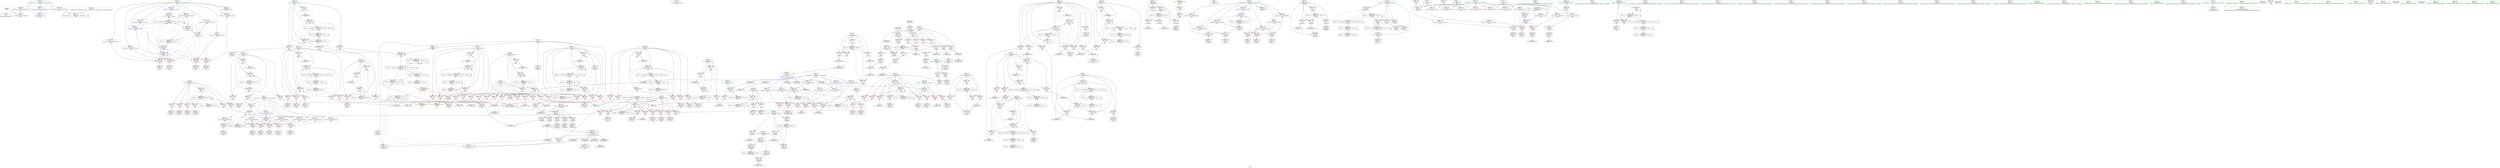 digraph "SVFG" {
	label="SVFG";

	Node0x55813760e5e0 [shape=record,color=grey,label="{NodeID: 0\nNullPtr}"];
	Node0x55813760e5e0 -> Node0x5581377b0b90[style=solid];
	Node0x55813760e5e0 -> Node0x5581377f25c0[style=solid];
	Node0x5581377f7ab0 [shape=record,color=blue,label="{NodeID: 443\n658\<--340\narrayidx193\<--\nmain\n}"];
	Node0x5581377f7ab0 -> Node0x5581377f7ab0[style=dashed];
	Node0x5581377f7ab0 -> Node0x5581378225c0[style=dashed];
	Node0x5581377ed3b0 [shape=record,color=red,label="{NodeID: 277\n392\<--246\n\<--root\nmain\n}"];
	Node0x5581377ed3b0 -> Node0x5581377af5c0[style=solid];
	Node0x5581377af690 [shape=record,color=black,label="{NodeID: 111\n401\<--400\nidxprom43\<--\nmain\n}"];
	Node0x558137803080 [shape=record,color=grey,label="{NodeID: 554\n113 = cmp(112, 81, )\n}"];
	Node0x558137803080 -> Node0x5581377eac90[style=solid];
	Node0x5581377e71b0 [shape=record,color=blue,label="{NodeID: 388\n144\<--166\nx.addr\<--div\n_Z6outputi\n}"];
	Node0x5581377e71b0 -> Node0x5581378252c0[style=dashed];
	Node0x5581377e28b0 [shape=record,color=purple,label="{NodeID: 222\n182\<--146\narrayidx6\<--data\n_Z6outputi\n}"];
	Node0x5581377e28b0 -> Node0x5581377eb8e0[style=solid];
	Node0x5581377adde0 [shape=record,color=green,label="{NodeID: 56\n244\<--245\ny\<--y_field_insensitive\nmain\n}"];
	Node0x5581377adde0 -> Node0x5581377ed070[style=solid];
	Node0x5581377adde0 -> Node0x5581377ed140[style=solid];
	Node0x5581377adde0 -> Node0x5581377e7eb0[style=solid];
	Node0x5581378356c0 [shape=record,color=black,label="{NodeID: 665\nMR_70V_2 = PHI(MR_70V_3, MR_70V_1, )\npts\{277 \}\n}"];
	Node0x5581378356c0 -> Node0x55813782c0c0[style=dashed];
	Node0x5581377f0130 [shape=record,color=red,label="{NodeID: 333\n560\<--270\n\<--k\nmain\n|{<s0>20}}"];
	Node0x5581377f0130:s0 -> Node0x558137872dd0[style=solid,color=red];
	Node0x5581377e5a20 [shape=record,color=purple,label="{NodeID: 167\n506\<--8\narrayidx99\<--p\nmain\n}"];
	Node0x5581377e5a20 -> Node0x5581377f6f50[style=solid];
	Node0x558137797750 [shape=record,color=green,label="{NodeID: 1\n7\<--1\n__dso_handle\<--dummyObj\nGlob }"];
	Node0x5581377f7b80 [shape=record,color=blue,label="{NodeID: 444\n278\<--662\nj185\<--inc195\nmain\n}"];
	Node0x5581377f7b80 -> Node0x5581377f0d60[style=dashed];
	Node0x5581377f7b80 -> Node0x5581377f0e30[style=dashed];
	Node0x5581377f7b80 -> Node0x5581377f0f00[style=dashed];
	Node0x5581377f7b80 -> Node0x5581377f7b80[style=dashed];
	Node0x5581377f7b80 -> Node0x558137821bc0[style=dashed];
	Node0x5581377ed480 [shape=record,color=red,label="{NodeID: 278\n397\<--246\n\<--root\nmain\n}"];
	Node0x5581377ed480 -> Node0x5581377e87a0[style=solid];
	Node0x5581377af760 [shape=record,color=black,label="{NodeID: 112\n419\<--418\nidxprom53\<--\nmain\n}"];
	Node0x558137803200 [shape=record,color=grey,label="{NodeID: 555\n517 = cmp(515, 516, )\n}"];
	Node0x5581377e7280 [shape=record,color=blue,label="{NodeID: 389\n148\<--170\ni\<--inc\n_Z6outputi\n}"];
	Node0x5581377e7280 -> Node0x5581378257c0[style=dashed];
	Node0x5581377e2980 [shape=record,color=red,label="{NodeID: 223\n281\<--14\n\<--stdin\nmain\n}"];
	Node0x5581377e2980 -> Node0x5581377aee70[style=solid];
	Node0x5581377afa80 [shape=record,color=green,label="{NodeID: 57\n246\<--247\nroot\<--root_field_insensitive\nmain\n}"];
	Node0x5581377afa80 -> Node0x5581377ed210[style=solid];
	Node0x5581377afa80 -> Node0x5581377ed2e0[style=solid];
	Node0x5581377afa80 -> Node0x5581377ed3b0[style=solid];
	Node0x5581377afa80 -> Node0x5581377ed480[style=solid];
	Node0x5581377afa80 -> Node0x5581377ed550[style=solid];
	Node0x5581377afa80 -> Node0x5581377e81f0[style=solid];
	Node0x5581377afa80 -> Node0x5581377e8390[style=solid];
	Node0x558137835bc0 [shape=record,color=black,label="{NodeID: 666\nMR_72V_2 = PHI(MR_72V_3, MR_72V_1, )\npts\{279 \}\n}"];
	Node0x558137835bc0 -> Node0x55813782c5c0[style=dashed];
	Node0x5581377f0200 [shape=record,color=red,label="{NodeID: 334\n569\<--270\n\<--k\nmain\n}"];
	Node0x5581377f0200 -> Node0x558137801700[style=solid];
	Node0x5581377e5af0 [shape=record,color=purple,label="{NodeID: 168\n565\<--8\narrayidx136\<--p\nmain\n}"];
	Node0x5581377e5af0 -> Node0x5581377f7290[style=solid];
	Node0x5581377b1d30 [shape=record,color=green,label="{NodeID: 2\n10\<--1\n.str\<--dummyObj\nGlob }"];
	Node0x5581377f7c50 [shape=record,color=blue,label="{NodeID: 445\n254\<--682\nbest\<--\nmain\n}"];
	Node0x5581377f7c50 -> Node0x55813781dcb0[style=dashed];
	Node0x5581377ed550 [shape=record,color=red,label="{NodeID: 279\n400\<--246\n\<--root\nmain\n}"];
	Node0x5581377ed550 -> Node0x5581377af690[style=solid];
	Node0x5581377af830 [shape=record,color=black,label="{NodeID: 113\n422\<--421\ntobool\<--\nmain\n}"];
	Node0x558137803380 [shape=record,color=grey,label="{NodeID: 556\n631 = cmp(628, 630, )\n}"];
	Node0x5581377e7350 [shape=record,color=blue,label="{NodeID: 390\n150\<--175\ni1\<--\n_Z6outputi\n}"];
	Node0x5581377e7350 -> Node0x55813782e3c0[style=dashed];
	Node0x5581377e2a50 [shape=record,color=red,label="{NodeID: 224\n73\<--61\n\<--c\n_Z3getv\n}"];
	Node0x5581377e2a50 -> Node0x5581377b0e00[style=solid];
	Node0x5581377afb50 [shape=record,color=green,label="{NodeID: 58\n248\<--249\ni27\<--i27_field_insensitive\nmain\n}"];
	Node0x5581377afb50 -> Node0x5581377ed620[style=solid];
	Node0x5581377afb50 -> Node0x5581377ed6f0[style=solid];
	Node0x5581377afb50 -> Node0x5581377ed7c0[style=solid];
	Node0x5581377afb50 -> Node0x5581377ed890[style=solid];
	Node0x5581377afb50 -> Node0x5581377e82c0[style=solid];
	Node0x5581377afb50 -> Node0x5581377e8460[style=solid];
	Node0x5581378360c0 [shape=record,color=black,label="{NodeID: 667\nMR_18V_2 = PHI(MR_18V_3, MR_18V_1, )\npts\{90000 \}\n}"];
	Node0x5581378360c0 -> Node0x55813782cac0[style=dashed];
	Node0x5581377f02d0 [shape=record,color=red,label="{NodeID: 335\n581\<--272\n\<--connected\nmain\n}"];
	Node0x5581377f02d0 -> Node0x5581377e4290[style=solid];
	Node0x5581377e5bc0 [shape=record,color=purple,label="{NodeID: 169\n282\<--10\n\<--.str\nmain\n}"];
	Node0x5581377978d0 [shape=record,color=green,label="{NodeID: 3\n12\<--1\n.str.1\<--dummyObj\nGlob }"];
	Node0x558137824dc0 [shape=record,color=black,label="{NodeID: 612\nMR_18V_2 = PHI(MR_18V_4, MR_18V_1, )\npts\{90000 \}\n|{<s0>7|<s1>20|<s2>21|<s3>22|<s4>23}}"];
	Node0x558137824dc0:s0 -> Node0x5581377e75c0[style=dashed,color=blue];
	Node0x558137824dc0:s1 -> Node0x5581377f40a0[style=dashed,color=blue];
	Node0x558137824dc0:s2 -> Node0x5581377f7290[style=dashed,color=blue];
	Node0x558137824dc0:s3 -> Node0x5581377f4360[style=dashed,color=blue];
	Node0x558137824dc0:s4 -> Node0x5581378196b0[style=dashed,color=blue];
	Node0x5581377f7d20 [shape=record,color=blue,label="{NodeID: 446\n256\<--687\nx49\<--inc209\nmain\n}"];
	Node0x5581377f7d20 -> Node0x5581377ee730[style=dashed];
	Node0x5581377f7d20 -> Node0x5581377ee800[style=dashed];
	Node0x5581377f7d20 -> Node0x5581377ee8d0[style=dashed];
	Node0x5581377f7d20 -> Node0x5581377ee9a0[style=dashed];
	Node0x5581377f7d20 -> Node0x5581377eea70[style=dashed];
	Node0x5581377f7d20 -> Node0x5581377eeb40[style=dashed];
	Node0x5581377f7d20 -> Node0x5581377eec10[style=dashed];
	Node0x5581377f7d20 -> Node0x5581377e8a10[style=dashed];
	Node0x5581377f7d20 -> Node0x5581377f7d20[style=dashed];
	Node0x5581377f7d20 -> Node0x5581378324c0[style=dashed];
	Node0x5581377ed620 [shape=record,color=red,label="{NodeID: 280\n361\<--248\n\<--i27\nmain\n}"];
	Node0x5581377ed620 -> Node0x558137804280[style=solid];
	Node0x5581377af900 [shape=record,color=black,label="{NodeID: 114\n433\<--432\nidxprom60\<--\nmain\n}"];
	Node0x558137803500 [shape=record,color=grey,label="{NodeID: 557\n303 = cmp(301, 302, )\n}"];
	Node0x5581377e7420 [shape=record,color=blue,label="{NodeID: 391\n150\<--190\ni1\<--dec\n_Z6outputi\n}"];
	Node0x5581377e7420 -> Node0x55813782e3c0[style=dashed];
	Node0x5581377e2b20 [shape=record,color=red,label="{NodeID: 225\n78\<--61\n\<--c\n_Z3getv\n}"];
	Node0x5581377e2b20 -> Node0x5581377b0ed0[style=solid];
	Node0x5581377afc20 [shape=record,color=green,label="{NodeID: 59\n250\<--251\ntop\<--top_field_insensitive\nmain\n}"];
	Node0x5581377afc20 -> Node0x5581377ed960[style=solid];
	Node0x5581377afc20 -> Node0x5581377eda30[style=solid];
	Node0x5581377afc20 -> Node0x5581377edb00[style=solid];
	Node0x5581377afc20 -> Node0x5581377edbd0[style=solid];
	Node0x5581377afc20 -> Node0x5581377edca0[style=solid];
	Node0x5581377afc20 -> Node0x5581377edd70[style=solid];
	Node0x5581377afc20 -> Node0x5581377ede40[style=solid];
	Node0x5581377afc20 -> Node0x5581377edf10[style=solid];
	Node0x5581377afc20 -> Node0x5581377e86d0[style=solid];
	Node0x5581377afc20 -> Node0x5581377f7f90[style=solid];
	Node0x5581377afc20 -> Node0x5581377f8130[style=solid];
	Node0x5581378365c0 [shape=record,color=black,label="{NodeID: 668\nMR_75V_2 = PHI(MR_75V_3, MR_75V_1, )\npts\{160000 \}\n}"];
	Node0x5581378365c0 -> Node0x5581377f0fd0[style=dashed];
	Node0x5581378365c0 -> Node0x5581377f10a0[style=dashed];
	Node0x5581378365c0 -> Node0x5581377f1170[style=dashed];
	Node0x5581378365c0 -> Node0x5581377f1f40[style=dashed];
	Node0x5581378365c0 -> Node0x5581377f2010[style=dashed];
	Node0x5581378365c0 -> Node0x5581377f2350[style=dashed];
	Node0x5581378365c0 -> Node0x5581377e7b70[style=dashed];
	Node0x5581378365c0 -> Node0x5581378365c0[style=dashed];
	Node0x5581377f03a0 [shape=record,color=red,label="{NodeID: 336\n592\<--272\n\<--connected\nmain\n}"];
	Node0x5581377f03a0 -> Node0x5581377e4360[style=solid];
	Node0x5581377e5c90 [shape=record,color=purple,label="{NodeID: 170\n283\<--12\n\<--.str.1\nmain\n}"];
	Node0x558137797960 [shape=record,color=green,label="{NodeID: 4\n14\<--1\nstdin\<--dummyObj\nGlob }"];
	Node0x5581378252c0 [shape=record,color=black,label="{NodeID: 613\nMR_8V_3 = PHI(MR_8V_4, MR_8V_2, )\npts\{145 \}\n}"];
	Node0x5581378252c0 -> Node0x5581377eb260[style=dashed];
	Node0x5581378252c0 -> Node0x5581377eb330[style=dashed];
	Node0x5581378252c0 -> Node0x5581377e71b0[style=dashed];
	Node0x5581377f7df0 [shape=record,color=blue,label="{NodeID: 447\n692\<--340\narrayidx212\<--\nmain\n}"];
	Node0x5581377f7df0 -> Node0x5581377f1240[style=dashed];
	Node0x5581377f7df0 -> Node0x5581377f1720[style=dashed];
	Node0x5581377f7df0 -> Node0x5581377f18c0[style=dashed];
	Node0x5581377f7df0 -> Node0x5581377f1b30[style=dashed];
	Node0x5581377f7df0 -> Node0x5581377f1cd0[style=dashed];
	Node0x5581377f7df0 -> Node0x5581377f7df0[style=dashed];
	Node0x5581377f7df0 -> Node0x558137836fc0[style=dashed];
	Node0x5581377ed6f0 [shape=record,color=red,label="{NodeID: 281\n365\<--248\n\<--i27\nmain\n}"];
	Node0x5581377ed6f0 -> Node0x5581377af350[style=solid];
	Node0x5581377af9d0 [shape=record,color=black,label="{NodeID: 115\n436\<--435\nidxprom62\<--\nmain\n}"];
	Node0x558137803680 [shape=record,color=grey,label="{NodeID: 558\n597 = cmp(595, 596, )\n}"];
	Node0x558137803680 -> Node0x5581377eab00[style=solid];
	Node0x5581377e74f0 [shape=record,color=blue,label="{NodeID: 392\n201\<--200\nx.addr\<--x\n_Z7getrooti\n}"];
	Node0x5581377e74f0 -> Node0x5581377eb9b0[style=dashed];
	Node0x5581377e74f0 -> Node0x5581377eba80[style=dashed];
	Node0x5581377e74f0 -> Node0x5581377ebb50[style=dashed];
	Node0x5581377e74f0 -> Node0x5581377ebc20[style=dashed];
	Node0x5581377e74f0 -> Node0x5581377ebcf0[style=dashed];
	Node0x5581377e2bf0 [shape=record,color=red,label="{NodeID: 226\n83\<--61\n\<--c\n_Z3getv\n}"];
	Node0x5581377e2bf0 -> Node0x5581377b0fa0[style=solid];
	Node0x5581377afcf0 [shape=record,color=green,label="{NodeID: 60\n252\<--253\ni45\<--i45_field_insensitive\nmain\n}"];
	Node0x5581377afcf0 -> Node0x5581377edfe0[style=solid];
	Node0x5581377afcf0 -> Node0x5581377ee0b0[style=solid];
	Node0x5581377afcf0 -> Node0x5581377e8870[style=solid];
	Node0x5581377afcf0 -> Node0x5581377f82d0[style=solid];
	Node0x558137836ac0 [shape=record,color=black,label="{NodeID: 669\nMR_77V_2 = PHI(MR_77V_3, MR_77V_1, )\npts\{190000 \}\n}"];
	Node0x558137836ac0 -> Node0x5581377f13e0[style=dashed];
	Node0x558137836ac0 -> Node0x5581377f1580[style=dashed];
	Node0x558137836ac0 -> Node0x5581377f1a60[style=dashed];
	Node0x558137836ac0 -> Node0x5581377f21b0[style=dashed];
	Node0x558137836ac0 -> Node0x5581377e7f80[style=dashed];
	Node0x558137836ac0 -> Node0x558137836ac0[style=dashed];
	Node0x5581377f0470 [shape=record,color=red,label="{NodeID: 337\n665\<--272\n\<--connected\nmain\n}"];
	Node0x5581377f0470 -> Node0x5581377e4c50[style=solid];
	Node0x5581377e5d60 [shape=record,color=purple,label="{NodeID: 171\n308\<--15\narrayidx\<--_ZZ4mainE1w\nmain\n}"];
	Node0x5581377e5d60 -> Node0x5581377e7b70[style=solid];
	Node0x5581377ab9f0 [shape=record,color=green,label="{NodeID: 5\n20\<--1\n.str.2\<--dummyObj\nGlob }"];
	Node0x5581378257c0 [shape=record,color=black,label="{NodeID: 614\nMR_10V_3 = PHI(MR_10V_4, MR_10V_2, )\npts\{149 \}\n}"];
	Node0x5581378257c0 -> Node0x5581377eb400[style=dashed];
	Node0x5581378257c0 -> Node0x5581377eb4d0[style=dashed];
	Node0x5581378257c0 -> Node0x5581377eb5a0[style=dashed];
	Node0x5581378257c0 -> Node0x5581377e7280[style=dashed];
	Node0x5581377f7ec0 [shape=record,color=blue,label="{NodeID: 448\n696\<--340\narrayidx214\<--\nmain\n}"];
	Node0x5581377f7ec0 -> Node0x5581377f17f0[style=dashed];
	Node0x5581377f7ec0 -> Node0x5581377f1990[style=dashed];
	Node0x5581377f7ec0 -> Node0x5581377f1c00[style=dashed];
	Node0x5581377f7ec0 -> Node0x5581377f1da0[style=dashed];
	Node0x5581377f7ec0 -> Node0x5581377f6ce0[style=dashed];
	Node0x5581377f7ec0 -> Node0x5581377f7ab0[style=dashed];
	Node0x5581377f7ec0 -> Node0x5581377f7ec0[style=dashed];
	Node0x5581377f7ec0 -> Node0x5581377f8060[style=dashed];
	Node0x5581377f7ec0 -> Node0x5581378225c0[style=dashed];
	Node0x5581377f7ec0 -> Node0x5581378374c0[style=dashed];
	Node0x5581377ed7c0 [shape=record,color=red,label="{NodeID: 282\n375\<--248\n\<--i27\nmain\n}"];
	Node0x5581377ed7c0 -> Node0x5581377e8390[style=solid];
	Node0x5581377e30b0 [shape=record,color=black,label="{NodeID: 116\n439\<--438\nidxprom64\<--\nmain\n}"];
	Node0x558137803800 [shape=record,color=grey,label="{NodeID: 559\n293 = cmp(291, 292, )\n}"];
	Node0x5581377e75c0 [shape=record,color=blue,label="{NodeID: 393\n220\<--217\narrayidx4\<--call\n_Z7getrooti\n}"];
	Node0x5581377e75c0 -> Node0x558137824dc0[style=dashed];
	Node0x5581377e2cc0 [shape=record,color=red,label="{NodeID: 227\n92\<--61\n\<--c\n_Z3getv\n}"];
	Node0x5581377e2cc0 -> Node0x5581377b1070[style=solid];
	Node0x5581377afdc0 [shape=record,color=green,label="{NodeID: 61\n254\<--255\nbest\<--best_field_insensitive\nmain\n}"];
	Node0x5581377afdc0 -> Node0x5581377ee180[style=solid];
	Node0x5581377afdc0 -> Node0x5581377ee250[style=solid];
	Node0x5581377afdc0 -> Node0x5581377ee320[style=solid];
	Node0x5581377afdc0 -> Node0x5581377ee3f0[style=solid];
	Node0x5581377afdc0 -> Node0x5581377ee4c0[style=solid];
	Node0x5581377afdc0 -> Node0x5581377ee590[style=solid];
	Node0x5581377afdc0 -> Node0x5581377ee660[style=solid];
	Node0x5581377afdc0 -> Node0x5581377e8940[style=solid];
	Node0x5581377afdc0 -> Node0x5581377f7c50[style=solid];
	Node0x558137836fc0 [shape=record,color=black,label="{NodeID: 670\nMR_79V_2 = PHI(MR_79V_4, MR_79V_1, )\npts\{240000 \}\n}"];
	Node0x558137836fc0 -> Node0x5581377e8600[style=dashed];
	Node0x5581377f0540 [shape=record,color=red,label="{NodeID: 338\n584\<--274\n\<--j144\nmain\n}"];
	Node0x5581377f0540 -> Node0x558137803e00[style=solid];
	Node0x5581377e5e30 [shape=record,color=purple,label="{NodeID: 172\n367\<--15\narrayidx32\<--_ZZ4mainE1w\nmain\n}"];
	Node0x5581377e5e30 -> Node0x5581377f0fd0[style=solid];
	Node0x5581377aba80 [shape=record,color=green,label="{NodeID: 6\n32\<--1\n\<--dummyObj\nCan only get source location for instruction, argument, global var or function.}"];
	Node0x558137825cc0 [shape=record,color=black,label="{NodeID: 615\nMR_14V_2 = PHI(MR_14V_3, MR_14V_1, )\npts\{1470000 \}\n}"];
	Node0x558137825cc0 -> Node0x5581377eb8e0[style=dashed];
	Node0x558137825cc0 -> Node0x5581377e70e0[style=dashed];
	Node0x5581377f7f90 [shape=record,color=blue,label="{NodeID: 449\n250\<--714\ntop\<--dec226\nmain\n}"];
	Node0x5581377f7f90 -> Node0x5581377edca0[style=dashed];
	Node0x5581377f7f90 -> Node0x5581377edd70[style=dashed];
	Node0x5581377f7f90 -> Node0x5581377ede40[style=dashed];
	Node0x5581377f7f90 -> Node0x5581377edf10[style=dashed];
	Node0x5581377f7f90 -> Node0x5581377f7f90[style=dashed];
	Node0x5581377f7f90 -> Node0x5581377f8130[style=dashed];
	Node0x5581377ed890 [shape=record,color=red,label="{NodeID: 283\n379\<--248\n\<--i27\nmain\n}"];
	Node0x5581377ed890 -> Node0x558137800200[style=solid];
	Node0x5581377e3180 [shape=record,color=black,label="{NodeID: 117\n442\<--441\ntobool66\<--\nmain\n}"];
	Node0x558137803980 [shape=record,color=grey,label="{NodeID: 560\n325 = cmp(323, 324, )\n}"];
	Node0x5581377e7690 [shape=record,color=blue,label="{NodeID: 394\n228\<--105\nretval\<--\nmain\n}"];
	Node0x5581377e2d90 [shape=record,color=red,label="{NodeID: 228\n107\<--61\n\<--c\n_Z3getv\n}"];
	Node0x5581377e2d90 -> Node0x5581377b1480[style=solid];
	Node0x5581377afe90 [shape=record,color=green,label="{NodeID: 62\n256\<--257\nx49\<--x49_field_insensitive\nmain\n}"];
	Node0x5581377afe90 -> Node0x5581377ee730[style=solid];
	Node0x5581377afe90 -> Node0x5581377ee800[style=solid];
	Node0x5581377afe90 -> Node0x5581377ee8d0[style=solid];
	Node0x5581377afe90 -> Node0x5581377ee9a0[style=solid];
	Node0x5581377afe90 -> Node0x5581377eea70[style=solid];
	Node0x5581377afe90 -> Node0x5581377eeb40[style=solid];
	Node0x5581377afe90 -> Node0x5581377eec10[style=solid];
	Node0x5581377afe90 -> Node0x5581377e8a10[style=solid];
	Node0x5581377afe90 -> Node0x5581377f7d20[style=solid];
	Node0x5581378374c0 [shape=record,color=black,label="{NodeID: 671\nMR_81V_2 = PHI(MR_81V_4, MR_81V_1, )\npts\{270000 \}\n}"];
	Node0x5581378374c0 -> Node0x5581377e8530[style=dashed];
	Node0x5581377f0610 [shape=record,color=red,label="{NodeID: 339\n601\<--274\n\<--j144\nmain\n}"];
	Node0x5581377f0610 -> Node0x5581377e4430[style=solid];
	Node0x5581377e5f00 [shape=record,color=purple,label="{NodeID: 173\n371\<--15\narrayidx34\<--_ZZ4mainE1w\nmain\n}"];
	Node0x5581377e5f00 -> Node0x5581377f10a0[style=solid];
	Node0x5581377ab750 [shape=record,color=green,label="{NodeID: 7\n76\<--1\n\<--dummyObj\nCan only get source location for instruction, argument, global var or function.}"];
	Node0x5581377f8060 [shape=record,color=blue,label="{NodeID: 450\n721\<--317\narrayidx230\<--\nmain\n}"];
	Node0x5581377f8060 -> Node0x5581377f17f0[style=dashed];
	Node0x5581377f8060 -> Node0x5581377f1990[style=dashed];
	Node0x5581377f8060 -> Node0x5581377f1c00[style=dashed];
	Node0x5581377f8060 -> Node0x5581377f1da0[style=dashed];
	Node0x5581377f8060 -> Node0x5581377f6ce0[style=dashed];
	Node0x5581377f8060 -> Node0x5581377f7ab0[style=dashed];
	Node0x5581377f8060 -> Node0x5581377f7ec0[style=dashed];
	Node0x5581377f8060 -> Node0x5581377f8060[style=dashed];
	Node0x5581377f8060 -> Node0x5581378225c0[style=dashed];
	Node0x5581377f8060 -> Node0x5581378374c0[style=dashed];
	Node0x5581377ed960 [shape=record,color=red,label="{NodeID: 284\n429\<--250\n\<--top\nmain\n}"];
	Node0x5581377ed960 -> Node0x558137804e80[style=solid];
	Node0x5581377e3250 [shape=record,color=black,label="{NodeID: 118\n452\<--451\ntobool72\<--\nmain\n}"];
	Node0x558137803b00 [shape=record,color=grey,label="{NodeID: 561\n670 = cmp(669, 191, )\n}"];
	Node0x5581377e7760 [shape=record,color=blue,label="{NodeID: 395\n230\<--287\ntotaltest\<--call1\nmain\n}"];
	Node0x5581377e7760 -> Node0x5581377ebf60[style=dashed];
	Node0x5581377e2e60 [shape=record,color=red,label="{NodeID: 229\n111\<--61\n\<--c\n_Z3getv\n}"];
	Node0x5581377e2e60 -> Node0x5581377e0cf0[style=solid];
	Node0x5581377aff60 [shape=record,color=green,label="{NodeID: 63\n258\<--259\nlinked\<--linked_field_insensitive\nmain\n}"];
	Node0x5581377aff60 -> Node0x5581377eece0[style=solid];
	Node0x5581377aff60 -> Node0x5581377e8ae0[style=solid];
	Node0x5581377aff60 -> Node0x5581377e8c80[style=solid];
	Node0x5581378379c0 [shape=record,color=black,label="{NodeID: 672\nMR_83V_2 = PHI(MR_83V_4, MR_83V_1, )\npts\{300000 \}\n}"];
	Node0x5581378379c0 -> Node0x5581377e87a0[style=dashed];
	Node0x5581377f06e0 [shape=record,color=red,label="{NodeID: 340\n607\<--274\n\<--j144\nmain\n}"];
	Node0x5581377f06e0 -> Node0x5581377e45d0[style=solid];
	Node0x5581377e5fd0 [shape=record,color=purple,label="{NodeID: 174\n402\<--15\narrayidx44\<--_ZZ4mainE1w\nmain\n}"];
	Node0x5581377e5fd0 -> Node0x5581377f1170[style=solid];
	Node0x5581377ab7e0 [shape=record,color=green,label="{NodeID: 8\n81\<--1\n\<--dummyObj\nCan only get source location for instruction, argument, global var or function.}"];
	Node0x5581377f8130 [shape=record,color=blue,label="{NodeID: 451\n250\<--726\ntop\<--inc232\nmain\n}"];
	Node0x5581377f8130 -> Node0x5581377ed960[style=dashed];
	Node0x5581377f8130 -> Node0x5581377eda30[style=dashed];
	Node0x5581377f8130 -> Node0x5581377edb00[style=dashed];
	Node0x5581377f8130 -> Node0x5581377edbd0[style=dashed];
	Node0x5581377f8130 -> Node0x5581377edca0[style=dashed];
	Node0x5581377f8130 -> Node0x5581377edd70[style=dashed];
	Node0x5581377f8130 -> Node0x5581377edf10[style=dashed];
	Node0x5581377f8130 -> Node0x5581377f7f90[style=dashed];
	Node0x5581377f8130 -> Node0x5581377f8130[style=dashed];
	Node0x5581377f8130 -> Node0x5581378315c0[style=dashed];
	Node0x5581377eda30 [shape=record,color=red,label="{NodeID: 285\n455\<--250\n\<--top\nmain\n}"];
	Node0x5581377eda30 -> Node0x558137801b80[style=solid];
	Node0x5581377e3320 [shape=record,color=black,label="{NodeID: 119\n460\<--459\nidxprom76\<--\nmain\n}"];
	Node0x558137803c80 [shape=record,color=grey,label="{NodeID: 562\n680 = cmp(675, 679, )\n}"];
	Node0x5581377e7830 [shape=record,color=blue,label="{NodeID: 396\n232\<--171\ntest\<--\nmain\n}"];
	Node0x5581377e7830 -> Node0x55813782e8c0[style=dashed];
	Node0x5581377e2f30 [shape=record,color=red,label="{NodeID: 230\n120\<--61\n\<--c\n_Z3getv\n}"];
	Node0x5581377e2f30 -> Node0x5581377e0d80[style=solid];
	Node0x5581377b0030 [shape=record,color=green,label="{NodeID: 64\n260\<--261\nj\<--j_field_insensitive\nmain\n}"];
	Node0x5581377b0030 -> Node0x5581377eedb0[style=solid];
	Node0x5581377b0030 -> Node0x5581377eee80[style=solid];
	Node0x5581377b0030 -> Node0x5581377eef50[style=solid];
	Node0x5581377b0030 -> Node0x5581377e8bb0[style=solid];
	Node0x5581377b0030 -> Node0x5581377e8d50[style=solid];
	Node0x5581377f07b0 [shape=record,color=red,label="{NodeID: 341\n627\<--274\n\<--j144\nmain\n|{<s0>22}}"];
	Node0x5581377f07b0:s0 -> Node0x558137872dd0[style=solid,color=red];
	Node0x5581377e60a0 [shape=record,color=purple,label="{NodeID: 175\n674\<--15\narrayidx202\<--_ZZ4mainE1w\nmain\n}"];
	Node0x5581377e60a0 -> Node0x5581377f1f40[style=solid];
	Node0x5581377ab870 [shape=record,color=green,label="{NodeID: 9\n86\<--1\n\<--dummyObj\nCan only get source location for instruction, argument, global var or function.}"];
	Node0x5581377f8200 [shape=record,color=blue,label="{NodeID: 452\n729\<--724\narrayidx234\<--\nmain\n}"];
	Node0x5581377f8200 -> Node0x5581377f1310[style=dashed];
	Node0x5581377f8200 -> Node0x5581377f14b0[style=dashed];
	Node0x5581377f8200 -> Node0x5581377f1650[style=dashed];
	Node0x5581377f8200 -> Node0x5581377f1e70[style=dashed];
	Node0x5581377f8200 -> Node0x5581377f20e0[style=dashed];
	Node0x5581377f8200 -> Node0x5581377f2280[style=dashed];
	Node0x5581377f8200 -> Node0x5581377f8200[style=dashed];
	Node0x5581377f8200 -> Node0x5581378379c0[style=dashed];
	Node0x5581377edb00 [shape=record,color=red,label="{NodeID: 286\n482\<--250\n\<--top\nmain\n}"];
	Node0x5581377edb00 -> Node0x558137802900[style=solid];
	Node0x5581377e33f0 [shape=record,color=black,label="{NodeID: 120\n463\<--462\nidxprom78\<--\nmain\n}"];
	Node0x558137803e00 [shape=record,color=grey,label="{NodeID: 563\n586 = cmp(584, 585, )\n}"];
	Node0x558137803e00 -> Node0x5581377fe980[style=solid];
	Node0x5581377e7900 [shape=record,color=blue,label="{NodeID: 397\n234\<--295\nn\<--call2\nmain\n}"];
	Node0x5581377e7900 -> Node0x5581377ec2a0[style=dashed];
	Node0x5581377e7900 -> Node0x5581377ec370[style=dashed];
	Node0x5581377e7900 -> Node0x5581377ec440[style=dashed];
	Node0x5581377e7900 -> Node0x5581377ec510[style=dashed];
	Node0x5581377e7900 -> Node0x5581377ec5e0[style=dashed];
	Node0x5581377e7900 -> Node0x5581377ec6b0[style=dashed];
	Node0x5581377e7900 -> Node0x5581377ec780[style=dashed];
	Node0x5581377e7900 -> Node0x5581377ec850[style=dashed];
	Node0x5581377e7900 -> Node0x5581377ec920[style=dashed];
	Node0x5581377e7900 -> Node0x55813782edc0[style=dashed];
	Node0x5581377eae90 [shape=record,color=red,label="{NodeID: 231\n97\<--63\n\<--flag\n_Z3getv\n}"];
	Node0x5581377eae90 -> Node0x5581377b1210[style=solid];
	Node0x5581377b0100 [shape=record,color=green,label="{NodeID: 65\n262\<--263\nfirst\<--first_field_insensitive\nmain\n}"];
	Node0x5581377b0100 -> Node0x5581377ef020[style=solid];
	Node0x5581377b0100 -> Node0x5581377ef0f0[style=solid];
	Node0x5581377b0100 -> Node0x5581377ef1c0[style=solid];
	Node0x5581377b0100 -> Node0x5581377ef290[style=solid];
	Node0x5581377b0100 -> Node0x5581377f6ab0[style=solid];
	Node0x5581377b0100 -> Node0x5581377f6b40[style=solid];
	Node0x5581378383c0 [shape=record,color=black,label="{NodeID: 674\nMR_18V_9 = PHI(MR_18V_14, MR_18V_8, )\npts\{90000 \}\n|{|<s3>20}}"];
	Node0x5581378383c0 -> Node0x5581378196b0[style=dashed];
	Node0x5581378383c0 -> Node0x5581378220c0[style=dashed];
	Node0x5581378383c0 -> Node0x5581378383c0[style=dashed];
	Node0x5581378383c0:s3 -> Node0x5581378445e0[style=dashed,color=red];
	Node0x5581377e9fc0 [shape=record,color=black,label="{NodeID: 508\n223 = PHI(211, 217, )\n}"];
	Node0x5581377e9fc0 -> Node0x5581377aeda0[style=solid];
	Node0x5581377f0880 [shape=record,color=red,label="{NodeID: 342\n641\<--274\n\<--j144\nmain\n}"];
	Node0x5581377f0880 -> Node0x5581377fff00[style=solid];
	Node0x5581377e6170 [shape=record,color=purple,label="{NodeID: 176\n678\<--15\narrayidx204\<--_ZZ4mainE1w\nmain\n}"];
	Node0x5581377e6170 -> Node0x5581377f2010[style=solid];
	Node0x5581377abcc0 [shape=record,color=green,label="{NodeID: 10\n89\<--1\n\<--dummyObj\nCan only get source location for instruction, argument, global var or function.}"];
	Node0x5581377f82d0 [shape=record,color=blue,label="{NodeID: 453\n252\<--738\ni45\<--inc238\nmain\n}"];
	Node0x5581377f82d0 -> Node0x5581377edfe0[style=dashed];
	Node0x5581377f82d0 -> Node0x5581377ee0b0[style=dashed];
	Node0x5581377f82d0 -> Node0x5581377f82d0[style=dashed];
	Node0x5581377f82d0 -> Node0x558137831ac0[style=dashed];
	Node0x5581377edbd0 [shape=record,color=red,label="{NodeID: 287\n650\<--250\n\<--top\nmain\n}"];
	Node0x5581377edbd0 -> Node0x558137802f00[style=solid];
	Node0x5581377e34c0 [shape=record,color=black,label="{NodeID: 121\n466\<--465\nidxprom80\<--\nmain\n}"];
	Node0x558137803f80 [shape=record,color=grey,label="{NodeID: 564\n178 = cmp(177, 105, )\n}"];
	Node0x5581377e79d0 [shape=record,color=blue,label="{NodeID: 398\n236\<--297\nm\<--call3\nmain\n}"];
	Node0x5581377e79d0 -> Node0x5581377ec9f0[style=dashed];
	Node0x5581377e79d0 -> Node0x55813782f2c0[style=dashed];
	Node0x5581377eaf20 [shape=record,color=red,label="{NodeID: 232\n129\<--63\n\<--flag\n_Z3getv\n}"];
	Node0x5581377eaf20 -> Node0x5581377e0ea0[style=solid];
	Node0x5581377b01d0 [shape=record,color=green,label="{NodeID: 66\n264\<--265\nj83\<--j83_field_insensitive\nmain\n}"];
	Node0x5581377b01d0 -> Node0x5581377ef360[style=solid];
	Node0x5581377b01d0 -> Node0x5581377ef430[style=solid];
	Node0x5581377b01d0 -> Node0x5581377ef500[style=solid];
	Node0x5581377b01d0 -> Node0x5581377f6c10[style=solid];
	Node0x5581377b01d0 -> Node0x5581377f6db0[style=solid];
	Node0x5581377ea560 [shape=record,color=black,label="{NodeID: 509\n137 = PHI(133, 135, )\n}"];
	Node0x5581377ea560 -> Node0x5581377e0f30[style=solid];
	Node0x5581377f0950 [shape=record,color=red,label="{NodeID: 343\n595\<--276\n\<--k149\nmain\n}"];
	Node0x5581377f0950 -> Node0x558137803680[style=solid];
	Node0x5581377e6240 [shape=record,color=purple,label="{NodeID: 177\n733\<--15\narrayidx236\<--_ZZ4mainE1w\nmain\n}"];
	Node0x5581377e6240 -> Node0x5581377f2350[style=solid];
	Node0x5581377abd90 [shape=record,color=green,label="{NodeID: 11\n105\<--1\n\<--dummyObj\nCan only get source location for instruction, argument, global var or function.}"];
	Node0x5581377f83a0 [shape=record,color=blue,label="{NodeID: 454\n232\<--744\ntest\<--inc242\nmain\n}"];
	Node0x5581377f83a0 -> Node0x55813782e8c0[style=dashed];
	Node0x5581377edca0 [shape=record,color=red,label="{NodeID: 288\n702\<--250\n\<--top\nmain\n}"];
	Node0x5581377edca0 -> Node0x558137801100[style=solid];
	Node0x5581377e3590 [shape=record,color=black,label="{NodeID: 122\n469\<--468\ntobool82\<--\nmain\n}"];
	Node0x5581377e3590 -> Node0x5581377ff900[style=solid];
	Node0x558137804100 [shape=record,color=grey,label="{NodeID: 565\n373 = cmp(368, 372, )\n}"];
	Node0x5581377e7aa0 [shape=record,color=blue,label="{NodeID: 399\n238\<--105\ni\<--\nmain\n}"];
	Node0x5581377e7aa0 -> Node0x5581377ecac0[style=dashed];
	Node0x5581377e7aa0 -> Node0x5581377ecb90[style=dashed];
	Node0x5581377e7aa0 -> Node0x5581377ecc60[style=dashed];
	Node0x5581377e7aa0 -> Node0x5581377e7c40[style=dashed];
	Node0x5581377e7aa0 -> Node0x55813782f7c0[style=dashed];
	Node0x5581377eaff0 [shape=record,color=red,label="{NodeID: 233\n117\<--65\n\<--x\n_Z3getv\n}"];
	Node0x5581377eaff0 -> Node0x558137800b00[style=solid];
	Node0x5581377b02a0 [shape=record,color=green,label="{NodeID: 67\n266\<--267\nj94\<--j94_field_insensitive\nmain\n}"];
	Node0x5581377b02a0 -> Node0x5581377ef5d0[style=solid];
	Node0x5581377b02a0 -> Node0x5581377ef6a0[style=solid];
	Node0x5581377b02a0 -> Node0x5581377ef770[style=solid];
	Node0x5581377b02a0 -> Node0x5581377ef840[style=solid];
	Node0x5581377b02a0 -> Node0x5581377f6e80[style=solid];
	Node0x5581377b02a0 -> Node0x5581377f7020[style=solid];
	Node0x5581377eab00 [shape=record,color=black,label="{NodeID: 510\n599 = PHI(89, 597, )\n}"];
	Node0x5581377f0a20 [shape=record,color=red,label="{NodeID: 344\n614\<--276\n\<--k149\nmain\n}"];
	Node0x5581377f0a20 -> Node0x5581377e4770[style=solid];
	Node0x5581377e6310 [shape=record,color=purple,label="{NodeID: 178\n315\<--17\n\<--_ZZ4mainE1g\nmain\n}"];
	Node0x5581377aad80 [shape=record,color=green,label="{NodeID: 12\n119\<--1\n\<--dummyObj\nCan only get source location for instruction, argument, global var or function.}"];
	Node0x5581377edd70 [shape=record,color=red,label="{NodeID: 289\n713\<--250\n\<--top\nmain\n}"];
	Node0x5581377edd70 -> Node0x558137801a00[style=solid];
	Node0x5581377e3660 [shape=record,color=black,label="{NodeID: 123\n486\<--485\nidxprom87\<--\nmain\n}"];
	Node0x558137804280 [shape=record,color=grey,label="{NodeID: 566\n363 = cmp(361, 362, )\n}"];
	Node0x5581377e7b70 [shape=record,color=blue,label="{NodeID: 400\n308\<--305\narrayidx\<--call7\nmain\n}"];
	Node0x5581377e7b70 -> Node0x5581377f0fd0[style=dashed];
	Node0x5581377e7b70 -> Node0x5581377f10a0[style=dashed];
	Node0x5581377e7b70 -> Node0x5581377f1170[style=dashed];
	Node0x5581377e7b70 -> Node0x5581377f1f40[style=dashed];
	Node0x5581377e7b70 -> Node0x5581377f2010[style=dashed];
	Node0x5581377e7b70 -> Node0x5581377f2350[style=dashed];
	Node0x5581377e7b70 -> Node0x5581377e7b70[style=dashed];
	Node0x5581377e7b70 -> Node0x5581378365c0[style=dashed];
	Node0x5581377eb0c0 [shape=record,color=red,label="{NodeID: 234\n132\<--65\n\<--x\n_Z3getv\n}"];
	Node0x5581377eb0c0 -> Node0x558137800680[style=solid];
	Node0x5581377b0370 [shape=record,color=green,label="{NodeID: 68\n268\<--269\nj103\<--j103_field_insensitive\nmain\n}"];
	Node0x5581377b0370 -> Node0x5581377ef910[style=solid];
	Node0x5581377b0370 -> Node0x5581377ef9e0[style=solid];
	Node0x5581377b0370 -> Node0x5581377efab0[style=solid];
	Node0x5581377b0370 -> Node0x5581377efb80[style=solid];
	Node0x5581377b0370 -> Node0x5581377efc50[style=solid];
	Node0x5581377b0370 -> Node0x5581377efd20[style=solid];
	Node0x5581377b0370 -> Node0x5581377f70f0[style=solid];
	Node0x5581377b0370 -> Node0x5581377f7430[style=solid];
	Node0x5581377eac90 [shape=record,color=black,label="{NodeID: 511\n115 = PHI(89, 113, )\n}"];
	Node0x5581377f0af0 [shape=record,color=red,label="{NodeID: 345\n620\<--276\n\<--k149\nmain\n}"];
	Node0x5581377f0af0 -> Node0x5581377e4910[style=solid];
	Node0x5581377e63e0 [shape=record,color=purple,label="{NodeID: 179\n335\<--17\narrayidx16\<--_ZZ4mainE1g\nmain\n}"];
	Node0x5581377aae10 [shape=record,color=green,label="{NodeID: 13\n157\<--1\n\<--dummyObj\nCan only get source location for instruction, argument, global var or function.}"];
	Node0x5581377ede40 [shape=record,color=red,label="{NodeID: 290\n716\<--250\n\<--top\nmain\n}"];
	Node0x5581377ede40 -> Node0x5581377e53a0[style=solid];
	Node0x5581377e3730 [shape=record,color=black,label="{NodeID: 124\n489\<--488\nidxprom89\<--\nmain\n}"];
	Node0x558137804400 [shape=record,color=grey,label="{NodeID: 567\n156 = cmp(155, 157, )\n}"];
	Node0x5581377e7c40 [shape=record,color=blue,label="{NodeID: 401\n238\<--312\ni\<--inc\nmain\n}"];
	Node0x5581377e7c40 -> Node0x5581377ecac0[style=dashed];
	Node0x5581377e7c40 -> Node0x5581377ecb90[style=dashed];
	Node0x5581377e7c40 -> Node0x5581377ecc60[style=dashed];
	Node0x5581377e7c40 -> Node0x5581377e7c40[style=dashed];
	Node0x5581377e7c40 -> Node0x55813782f7c0[style=dashed];
	Node0x5581377eb190 [shape=record,color=red,label="{NodeID: 235\n135\<--65\n\<--x\n_Z3getv\n}"];
	Node0x5581377eb190 -> Node0x5581377ea560[style=solid];
	Node0x5581377b0440 [shape=record,color=green,label="{NodeID: 69\n270\<--271\nk\<--k_field_insensitive\nmain\n}"];
	Node0x5581377b0440 -> Node0x5581377efdf0[style=solid];
	Node0x5581377b0440 -> Node0x5581377efec0[style=solid];
	Node0x5581377b0440 -> Node0x5581377eff90[style=solid];
	Node0x5581377b0440 -> Node0x5581377f0060[style=solid];
	Node0x5581377b0440 -> Node0x5581377f0130[style=solid];
	Node0x5581377b0440 -> Node0x5581377f0200[style=solid];
	Node0x5581377b0440 -> Node0x5581377f71c0[style=solid];
	Node0x5581377b0440 -> Node0x5581377f7360[style=solid];
	Node0x5581377fe980 [shape=record,color=black,label="{NodeID: 512\n588 = PHI(89, 586, )\n}"];
	Node0x5581377f0bc0 [shape=record,color=red,label="{NodeID: 346\n629\<--276\n\<--k149\nmain\n|{<s0>23}}"];
	Node0x5581377f0bc0:s0 -> Node0x558137872dd0[style=solid,color=red];
	Node0x5581377e64b0 [shape=record,color=purple,label="{NodeID: 180\n338\<--17\narrayidx18\<--_ZZ4mainE1g\nmain\n}"];
	Node0x5581377e64b0 -> Node0x5581377e7f80[style=solid];
	Node0x5581377aaee0 [shape=record,color=green,label="{NodeID: 14\n171\<--1\n\<--dummyObj\nCan only get source location for instruction, argument, global var or function.}"];
	Node0x5581377edf10 [shape=record,color=red,label="{NodeID: 291\n725\<--250\n\<--top\nmain\n}"];
	Node0x5581377edf10 -> Node0x5581377e5540[style=solid];
	Node0x5581377edf10 -> Node0x558137801d00[style=solid];
	Node0x5581377e3800 [shape=record,color=black,label="{NodeID: 125\n505\<--504\nidxprom98\<--\nmain\n}"];
	Node0x558137804580 [shape=record,color=grey,label="{NodeID: 568\n85 = cmp(84, 86, )\n}"];
	Node0x558137804580 -> Node0x5581377feee0[style=solid];
	Node0x5581377e7d10 [shape=record,color=blue,label="{NodeID: 402\n240\<--105\ni8\<--\nmain\n}"];
	Node0x5581377e7d10 -> Node0x5581377ecd30[style=dashed];
	Node0x5581377e7d10 -> Node0x5581377ece00[style=dashed];
	Node0x5581377e7d10 -> Node0x5581377e8120[style=dashed];
	Node0x5581377e7d10 -> Node0x55813782fcc0[style=dashed];
	Node0x5581377eb260 [shape=record,color=red,label="{NodeID: 236\n159\<--144\n\<--x.addr\n_Z6outputi\n}"];
	Node0x5581377eb260 -> Node0x558137802180[style=solid];
	Node0x5581377b0510 [shape=record,color=green,label="{NodeID: 70\n272\<--273\nconnected\<--connected_field_insensitive\nmain\n}"];
	Node0x5581377b0510 -> Node0x5581377f02d0[style=solid];
	Node0x5581377b0510 -> Node0x5581377f03a0[style=solid];
	Node0x5581377b0510 -> Node0x5581377f0470[style=solid];
	Node0x5581377b0510 -> Node0x5581377f7500[style=solid];
	Node0x5581377b0510 -> Node0x5581377f7770[style=solid];
	Node0x5581377feee0 [shape=record,color=black,label="{NodeID: 513\n88 = PHI(89, 85, )\n}"];
	Node0x5581377f0c90 [shape=record,color=red,label="{NodeID: 347\n636\<--276\n\<--k149\nmain\n}"];
	Node0x5581377f0c90 -> Node0x5581377ffc00[style=solid];
	Node0x5581377e6580 [shape=record,color=purple,label="{NodeID: 181\n343\<--17\narrayidx20\<--_ZZ4mainE1g\nmain\n}"];
	Node0x5581377ab020 [shape=record,color=green,label="{NodeID: 15\n175\<--1\n\<--dummyObj\nCan only get source location for instruction, argument, global var or function.}"];
	Node0x5581377edfe0 [shape=record,color=red,label="{NodeID: 292\n407\<--252\n\<--i45\nmain\n}"];
	Node0x5581377edfe0 -> Node0x558137802a80[style=solid];
	Node0x5581377e38d0 [shape=record,color=black,label="{NodeID: 126\n526\<--525\nidxprom110\<--\nmain\n}"];
	Node0x558137804700 [shape=record,color=grey,label="{NodeID: 569\n80 = cmp(79, 81, )\n}"];
	Node0x5581377e7de0 [shape=record,color=blue,label="{NodeID: 403\n242\<--328\nx\<--sub\nmain\n}"];
	Node0x5581377e7de0 -> Node0x5581377eced0[style=dashed];
	Node0x5581377e7de0 -> Node0x5581377ecfa0[style=dashed];
	Node0x5581377e7de0 -> Node0x5581377e7de0[style=dashed];
	Node0x5581377e7de0 -> Node0x5581378301c0[style=dashed];
	Node0x5581377eb330 [shape=record,color=red,label="{NodeID: 237\n165\<--144\n\<--x.addr\n_Z6outputi\n}"];
	Node0x5581377eb330 -> Node0x558137800f80[style=solid];
	Node0x5581377b05e0 [shape=record,color=green,label="{NodeID: 71\n274\<--275\nj144\<--j144_field_insensitive\nmain\n}"];
	Node0x5581377b05e0 -> Node0x5581377f0540[style=solid];
	Node0x5581377b05e0 -> Node0x5581377f0610[style=solid];
	Node0x5581377b05e0 -> Node0x5581377f06e0[style=solid];
	Node0x5581377b05e0 -> Node0x5581377f07b0[style=solid];
	Node0x5581377b05e0 -> Node0x5581377f0880[style=solid];
	Node0x5581377b05e0 -> Node0x5581377f75d0[style=solid];
	Node0x5581377b05e0 -> Node0x5581377f7910[style=solid];
	Node0x5581377ff480 [shape=record,color=grey,label="{NodeID: 514\n494 = Binary(493, 171, )\n}"];
	Node0x5581377ff480 -> Node0x5581377f6db0[style=solid];
	Node0x5581377f0d60 [shape=record,color=red,label="{NodeID: 348\n649\<--278\n\<--j185\nmain\n}"];
	Node0x5581377f0d60 -> Node0x558137802f00[style=solid];
	Node0x5581377e6650 [shape=record,color=purple,label="{NodeID: 182\n346\<--17\narrayidx22\<--_ZZ4mainE1g\nmain\n}"];
	Node0x5581377e6650 -> Node0x5581377e8050[style=solid];
	Node0x5581377ab0f0 [shape=record,color=green,label="{NodeID: 16\n191\<--1\n\<--dummyObj\nCan only get source location for instruction, argument, global var or function.}"];
	Node0x5581377f40a0 [shape=record,color=yellow,style=double,label="{NodeID: 791\n18V_10 = CSCHI(MR_18V_9)\npts\{90000 \}\nCS[]|{<s0>21}}"];
	Node0x5581377f40a0:s0 -> Node0x5581378445e0[style=dashed,color=red];
	Node0x5581377ee0b0 [shape=record,color=red,label="{NodeID: 293\n737\<--252\n\<--i45\nmain\n}"];
	Node0x5581377ee0b0 -> Node0x558137802300[style=solid];
	Node0x5581377e39a0 [shape=record,color=black,label="{NodeID: 127\n529\<--528\ntobool112\<--\nmain\n}"];
	Node0x558137804880 [shape=record,color=grey,label="{NodeID: 570\n94 = cmp(93, 86, )\n}"];
	Node0x558137804880 -> Node0x5581377b1140[style=solid];
	Node0x5581377e7eb0 [shape=record,color=blue,label="{NodeID: 404\n244\<--331\ny\<--sub14\nmain\n}"];
	Node0x5581377e7eb0 -> Node0x5581377ed070[style=dashed];
	Node0x5581377e7eb0 -> Node0x5581377ed140[style=dashed];
	Node0x5581377e7eb0 -> Node0x5581377e7eb0[style=dashed];
	Node0x5581377e7eb0 -> Node0x5581378306c0[style=dashed];
	Node0x5581377eb400 [shape=record,color=red,label="{NodeID: 238\n155\<--148\n\<--i\n_Z6outputi\n}"];
	Node0x5581377eb400 -> Node0x558137804400[style=solid];
	Node0x5581377b06b0 [shape=record,color=green,label="{NodeID: 72\n276\<--277\nk149\<--k149_field_insensitive\nmain\n}"];
	Node0x5581377b06b0 -> Node0x5581377f0950[style=solid];
	Node0x5581377b06b0 -> Node0x5581377f0a20[style=solid];
	Node0x5581377b06b0 -> Node0x5581377f0af0[style=solid];
	Node0x5581377b06b0 -> Node0x5581377f0bc0[style=solid];
	Node0x5581377b06b0 -> Node0x5581377f0c90[style=solid];
	Node0x5581377b06b0 -> Node0x5581377f76a0[style=solid];
	Node0x5581377b06b0 -> Node0x5581377f7840[style=solid];
	Node0x5581377ff600 [shape=record,color=grey,label="{NodeID: 515\n312 = Binary(311, 171, )\n}"];
	Node0x5581377ff600 -> Node0x5581377e7c40[style=solid];
	Node0x5581377f0e30 [shape=record,color=red,label="{NodeID: 349\n653\<--278\n\<--j185\nmain\n}"];
	Node0x5581377f0e30 -> Node0x5581377e4ab0[style=solid];
	Node0x5581377e6720 [shape=record,color=purple,label="{NodeID: 183\n434\<--17\narrayidx61\<--_ZZ4mainE1g\nmain\n}"];
	Node0x5581377ab1c0 [shape=record,color=green,label="{NodeID: 17\n317\<--1\n\<--dummyObj\nCan only get source location for instruction, argument, global var or function.}"];
	Node0x5581378293c0 [shape=record,color=black,label="{NodeID: 626\nMR_52V_3 = PHI(MR_52V_4, MR_52V_2, )\npts\{259 \}\n}"];
	Node0x5581378293c0 -> Node0x5581377e8ae0[style=dashed];
	Node0x5581378293c0 -> Node0x55813781e1b0[style=dashed];
	Node0x5581378293c0 -> Node0x5581378293c0[style=dashed];
	Node0x5581378293c0 -> Node0x5581378329c0[style=dashed];
	Node0x5581377ee180 [shape=record,color=red,label="{NodeID: 294\n669\<--254\n\<--best\nmain\n}"];
	Node0x5581377ee180 -> Node0x558137803b00[style=solid];
	Node0x5581377e3a70 [shape=record,color=black,label="{NodeID: 128\n532\<--531\nidxprom113\<--\nmain\n}"];
	Node0x558137804a00 [shape=record,color=grey,label="{NodeID: 571\n109 = cmp(108, 76, )\n}"];
	Node0x5581377e7f80 [shape=record,color=blue,label="{NodeID: 405\n338\<--340\narrayidx18\<--\nmain\n}"];
	Node0x5581377e7f80 -> Node0x5581377e8050[style=dashed];
	Node0x5581377eb4d0 [shape=record,color=red,label="{NodeID: 239\n161\<--148\n\<--i\n_Z6outputi\n}"];
	Node0x5581377eb4d0 -> Node0x5581377e0fc0[style=solid];
	Node0x5581377b0780 [shape=record,color=green,label="{NodeID: 73\n278\<--279\nj185\<--j185_field_insensitive\nmain\n}"];
	Node0x5581377b0780 -> Node0x5581377f0d60[style=solid];
	Node0x5581377b0780 -> Node0x5581377f0e30[style=solid];
	Node0x5581377b0780 -> Node0x5581377f0f00[style=solid];
	Node0x5581377b0780 -> Node0x5581377f79e0[style=solid];
	Node0x5581377b0780 -> Node0x5581377f7b80[style=solid];
	Node0x5581377ff780 [shape=record,color=grey,label="{NodeID: 516\n510 = Binary(509, 171, )\n}"];
	Node0x5581377ff780 -> Node0x5581377f7020[style=solid];
	Node0x5581377f0f00 [shape=record,color=red,label="{NodeID: 350\n661\<--278\n\<--j185\nmain\n}"];
	Node0x5581377f0f00 -> Node0x558137800380[style=solid];
	Node0x5581377e67f0 [shape=record,color=purple,label="{NodeID: 184\n440\<--17\narrayidx65\<--_ZZ4mainE1g\nmain\n}"];
	Node0x5581377e67f0 -> Node0x5581377f13e0[style=solid];
	Node0x5581377ab290 [shape=record,color=green,label="{NodeID: 18\n318\<--1\n\<--dummyObj\nCan only get source location for instruction, argument, global var or function.}"];
	Node0x5581377f4360 [shape=record,color=yellow,style=double,label="{NodeID: 793\n18V_17 = CSCHI(MR_18V_16)\npts\{90000 \}\nCS[]|{<s0>23}}"];
	Node0x5581377f4360:s0 -> Node0x5581378445e0[style=dashed,color=red];
	Node0x5581378298c0 [shape=record,color=black,label="{NodeID: 627\nMR_54V_3 = PHI(MR_54V_4, MR_54V_2, )\npts\{261 \}\n}"];
	Node0x5581378298c0 -> Node0x5581377e8bb0[style=dashed];
	Node0x5581378298c0 -> Node0x55813781e6b0[style=dashed];
	Node0x5581378298c0 -> Node0x5581378298c0[style=dashed];
	Node0x5581378298c0 -> Node0x558137832ec0[style=dashed];
	Node0x5581377ee250 [shape=record,color=red,label="{NodeID: 295\n676\<--254\n\<--best\nmain\n}"];
	Node0x5581377ee250 -> Node0x5581377e4df0[style=solid];
	Node0x5581377e3b40 [shape=record,color=black,label="{NodeID: 129\n535\<--534\ntobool115\<--\nmain\n}"];
	Node0x5581378445e0 [shape=record,color=yellow,style=double,label="{NodeID: 738\n18V_1 = ENCHI(MR_18V_0)\npts\{90000 \}\nFun[_Z7getrooti]|{|<s3>7}}"];
	Node0x5581378445e0 -> Node0x5581377ebdc0[style=dashed];
	Node0x5581378445e0 -> Node0x5581377ebe90[style=dashed];
	Node0x5581378445e0 -> Node0x558137824dc0[style=dashed];
	Node0x5581378445e0:s3 -> Node0x5581378445e0[style=dashed,color=red];
	Node0x558137804b80 [shape=record,color=grey,label="{NodeID: 572\n75 = cmp(74, 76, )\n}"];
	Node0x5581377e8050 [shape=record,color=blue,label="{NodeID: 406\n346\<--340\narrayidx22\<--\nmain\n}"];
	Node0x5581377e8050 -> Node0x5581377f13e0[style=dashed];
	Node0x5581377e8050 -> Node0x5581377f1580[style=dashed];
	Node0x5581377e8050 -> Node0x5581377f1a60[style=dashed];
	Node0x5581377e8050 -> Node0x5581377f21b0[style=dashed];
	Node0x5581377e8050 -> Node0x5581377e7f80[style=dashed];
	Node0x5581377e8050 -> Node0x558137836ac0[style=dashed];
	Node0x5581377eb5a0 [shape=record,color=red,label="{NodeID: 240\n169\<--148\n\<--i\n_Z6outputi\n}"];
	Node0x5581377eb5a0 -> Node0x558137800e00[style=solid];
	Node0x5581377b0850 [shape=record,color=green,label="{NodeID: 74\n285\<--286\nfreopen\<--freopen_field_insensitive\n}"];
	Node0x5581377ff900 [shape=record,color=grey,label="{NodeID: 517\n470 = Binary(469, 471, )\n}"];
	Node0x5581377f0fd0 [shape=record,color=red,label="{NodeID: 351\n368\<--367\n\<--arrayidx32\nmain\n}"];
	Node0x5581377f0fd0 -> Node0x558137804100[style=solid];
	Node0x5581377e68c0 [shape=record,color=purple,label="{NodeID: 185\n461\<--17\narrayidx77\<--_ZZ4mainE1g\nmain\n}"];
	Node0x5581377ab380 [shape=record,color=green,label="{NodeID: 19\n340\<--1\n\<--dummyObj\nCan only get source location for instruction, argument, global var or function.}"];
	Node0x558137829dc0 [shape=record,color=black,label="{NodeID: 628\nMR_56V_3 = PHI(MR_56V_4, MR_56V_2, )\npts\{263 \}\n}"];
	Node0x558137829dc0 -> Node0x5581377f6ab0[style=dashed];
	Node0x558137829dc0 -> Node0x55813781ebb0[style=dashed];
	Node0x558137829dc0 -> Node0x558137829dc0[style=dashed];
	Node0x558137829dc0 -> Node0x5581378333c0[style=dashed];
	Node0x5581377ee320 [shape=record,color=red,label="{NodeID: 296\n690\<--254\n\<--best\nmain\n}"];
	Node0x5581377ee320 -> Node0x5581377e4ec0[style=solid];
	Node0x5581377e3c10 [shape=record,color=black,label="{NodeID: 130\n539\<--538\nidxprom118\<--\nmain\n}"];
	Node0x558137804d00 [shape=record,color=grey,label="{NodeID: 573\n501 = cmp(499, 500, )\n}"];
	Node0x5581377e8120 [shape=record,color=blue,label="{NodeID: 407\n240\<--350\ni8\<--inc24\nmain\n}"];
	Node0x5581377e8120 -> Node0x5581377ecd30[style=dashed];
	Node0x5581377e8120 -> Node0x5581377ece00[style=dashed];
	Node0x5581377e8120 -> Node0x5581377e8120[style=dashed];
	Node0x5581377e8120 -> Node0x55813782fcc0[style=dashed];
	Node0x5581377eb670 [shape=record,color=red,label="{NodeID: 241\n177\<--150\n\<--i1\n_Z6outputi\n}"];
	Node0x5581377eb670 -> Node0x558137803f80[style=solid];
	Node0x5581377b0920 [shape=record,color=green,label="{NodeID: 75\n319\<--320\nllvm.memset.p0i8.i64\<--llvm.memset.p0i8.i64_field_insensitive\n}"];
	Node0x5581377ffa80 [shape=record,color=grey,label="{NodeID: 518\n474 = Binary(473, 191, )\n}"];
	Node0x5581377ffa80 -> Node0x5581377f6b40[style=solid];
	Node0x5581377f10a0 [shape=record,color=red,label="{NodeID: 352\n372\<--371\n\<--arrayidx34\nmain\n}"];
	Node0x5581377f10a0 -> Node0x558137804100[style=solid];
	Node0x5581377e6990 [shape=record,color=purple,label="{NodeID: 186\n467\<--17\narrayidx81\<--_ZZ4mainE1g\nmain\n}"];
	Node0x5581377e6990 -> Node0x5581377f1580[style=solid];
	Node0x5581377ab450 [shape=record,color=green,label="{NodeID: 20\n385\<--1\n\<--dummyObj\nCan only get source location for instruction, argument, global var or function.}"];
	Node0x558137872190 [shape=record,color=black,label="{NodeID: 795\n327 = PHI(60, )\n}"];
	Node0x558137872190 -> Node0x558137800500[style=solid];
	Node0x55813782a2c0 [shape=record,color=black,label="{NodeID: 629\nMR_58V_3 = PHI(MR_58V_4, MR_58V_2, )\npts\{265 \}\n}"];
	Node0x55813782a2c0 -> Node0x5581377f6c10[style=dashed];
	Node0x55813782a2c0 -> Node0x5581378188b0[style=dashed];
	Node0x55813782a2c0 -> Node0x55813782a2c0[style=dashed];
	Node0x55813782a2c0 -> Node0x5581378338c0[style=dashed];
	Node0x5581377ee3f0 [shape=record,color=red,label="{NodeID: 297\n694\<--254\n\<--best\nmain\n}"];
	Node0x5581377ee3f0 -> Node0x5581377e4f90[style=solid];
	Node0x5581377e3ce0 [shape=record,color=black,label="{NodeID: 131\n542\<--541\ntobool120\<--\nmain\n}"];
	Node0x558137804e80 [shape=record,color=grey,label="{NodeID: 574\n430 = cmp(428, 429, )\n}"];
	Node0x5581377e81f0 [shape=record,color=blue,label="{NodeID: 408\n246\<--105\nroot\<--\nmain\n}"];
	Node0x5581377e81f0 -> Node0x55813781afb0[style=dashed];
	Node0x5581377eb740 [shape=record,color=red,label="{NodeID: 242\n180\<--150\n\<--i1\n_Z6outputi\n}"];
	Node0x5581377eb740 -> Node0x5581377aea60[style=solid];
	Node0x5581377b09f0 [shape=record,color=green,label="{NodeID: 76\n356\<--357\nprintf\<--printf_field_insensitive\n}"];
	Node0x5581377ffc00 [shape=record,color=grey,label="{NodeID: 519\n637 = Binary(636, 171, )\n}"];
	Node0x5581377ffc00 -> Node0x5581377f7840[style=solid];
	Node0x5581377f1170 [shape=record,color=red,label="{NodeID: 353\n403\<--402\n\<--arrayidx44\nmain\n|{<s0>19}}"];
	Node0x5581377f1170:s0 -> Node0x558137873420[style=solid,color=red];
	Node0x5581377e6a60 [shape=record,color=purple,label="{NodeID: 187\n553\<--17\narrayidx128\<--_ZZ4mainE1g\nmain\n}"];
	Node0x5581377ab520 [shape=record,color=green,label="{NodeID: 21\n471\<--1\n\<--dummyObj\nCan only get source location for instruction, argument, global var or function.}"];
	Node0x558137872380 [shape=record,color=black,label="{NodeID: 796\n297 = PHI(60, )\n}"];
	Node0x558137872380 -> Node0x5581377e79d0[style=solid];
	Node0x55813782a7c0 [shape=record,color=black,label="{NodeID: 630\nMR_60V_3 = PHI(MR_60V_4, MR_60V_2, )\npts\{267 \}\n}"];
	Node0x55813782a7c0 -> Node0x5581377f6e80[style=dashed];
	Node0x55813782a7c0 -> Node0x558137818db0[style=dashed];
	Node0x55813782a7c0 -> Node0x55813782a7c0[style=dashed];
	Node0x55813782a7c0 -> Node0x558137833dc0[style=dashed];
	Node0x5581377ee4c0 [shape=record,color=red,label="{NodeID: 298\n699\<--254\n\<--best\nmain\n}"];
	Node0x5581377ee4c0 -> Node0x5581377e5060[style=solid];
	Node0x5581377e3db0 [shape=record,color=black,label="{NodeID: 132\n545\<--544\nidxprom122\<--\nmain\n}"];
	Node0x5581377e82c0 [shape=record,color=blue,label="{NodeID: 409\n248\<--171\ni27\<--\nmain\n}"];
	Node0x5581377e82c0 -> Node0x5581377ed620[style=dashed];
	Node0x5581377e82c0 -> Node0x5581377ed6f0[style=dashed];
	Node0x5581377e82c0 -> Node0x5581377ed7c0[style=dashed];
	Node0x5581377e82c0 -> Node0x5581377ed890[style=dashed];
	Node0x5581377e82c0 -> Node0x5581377e8460[style=dashed];
	Node0x5581377e82c0 -> Node0x5581378310c0[style=dashed];
	Node0x5581377eb810 [shape=record,color=red,label="{NodeID: 243\n189\<--150\n\<--i1\n_Z6outputi\n}"];
	Node0x5581377eb810 -> Node0x558137801880[style=solid];
	Node0x5581377b0ac0 [shape=record,color=green,label="{NodeID: 77\n33\<--760\n_GLOBAL__sub_I_ACMonster_2_1.cpp\<--_GLOBAL__sub_I_ACMonster_2_1.cpp_field_insensitive\n}"];
	Node0x5581377b0ac0 -> Node0x5581377f24f0[style=solid];
	Node0x5581377ffd80 [shape=record,color=grey,label="{NodeID: 520\n478 = Binary(477, 171, )\n}"];
	Node0x5581377ffd80 -> Node0x5581377f6c10[style=solid];
	Node0x5581377f1240 [shape=record,color=red,label="{NodeID: 354\n421\<--420\n\<--arrayidx54\nmain\n}"];
	Node0x5581377f1240 -> Node0x5581377af830[style=solid];
	Node0x5581377e6b30 [shape=record,color=purple,label="{NodeID: 188\n556\<--17\narrayidx130\<--_ZZ4mainE1g\nmain\n}"];
	Node0x5581377e6b30 -> Node0x5581377f1a60[style=solid];
	Node0x5581377ab5f0 [shape=record,color=green,label="{NodeID: 22\n4\<--6\n_ZStL8__ioinit\<--_ZStL8__ioinit_field_insensitive\nGlob }"];
	Node0x5581377ab5f0 -> Node0x5581377e56e0[style=solid];
	Node0x558137872480 [shape=record,color=black,label="{NodeID: 797\n305 = PHI(60, )\n}"];
	Node0x558137872480 -> Node0x5581377e7b70[style=solid];
	Node0x55813782acc0 [shape=record,color=black,label="{NodeID: 631\nMR_62V_3 = PHI(MR_62V_4, MR_62V_2, )\npts\{269 \}\n}"];
	Node0x55813782acc0 -> Node0x5581377f70f0[style=dashed];
	Node0x55813782acc0 -> Node0x558137818ea0[style=dashed];
	Node0x55813782acc0 -> Node0x55813782acc0[style=dashed];
	Node0x55813782acc0 -> Node0x5581378342c0[style=dashed];
	Node0x5581377ee590 [shape=record,color=red,label="{NodeID: 299\n724\<--254\n\<--best\nmain\n}"];
	Node0x5581377ee590 -> Node0x5581377f8200[style=solid];
	Node0x5581377e3e80 [shape=record,color=black,label="{NodeID: 133\n548\<--547\ntobool124\<--\nmain\n}"];
	Node0x5581377e8390 [shape=record,color=blue,label="{NodeID: 410\n246\<--375\nroot\<--\nmain\n}"];
	Node0x5581377e8390 -> Node0x55813781afb0[style=dashed];
	Node0x5581377eb8e0 [shape=record,color=red,label="{NodeID: 244\n183\<--182\n\<--arrayidx6\n_Z6outputi\n}"];
	Node0x5581377eb8e0 -> Node0x558137801580[style=solid];
	Node0x5581377b0b90 [shape=record,color=black,label="{NodeID: 78\n2\<--3\ndummyVal\<--dummyVal\n}"];
	Node0x5581377fff00 [shape=record,color=grey,label="{NodeID: 521\n642 = Binary(641, 171, )\n}"];
	Node0x5581377fff00 -> Node0x5581377f7910[style=solid];
	Node0x5581377f1310 [shape=record,color=red,label="{NodeID: 355\n438\<--437\n\<--arrayidx63\nmain\n}"];
	Node0x5581377f1310 -> Node0x5581377e30b0[style=solid];
	Node0x5581377e6c00 [shape=record,color=purple,label="{NodeID: 189\n701\<--17\narrayidx217\<--_ZZ4mainE1g\nmain\n}"];
	Node0x5581377aded0 [shape=record,color=green,label="{NodeID: 23\n8\<--9\np\<--p_field_insensitive\nGlob }"];
	Node0x5581377aded0 -> Node0x5581377e57b0[style=solid];
	Node0x5581377aded0 -> Node0x5581377e5880[style=solid];
	Node0x5581377aded0 -> Node0x5581377e5950[style=solid];
	Node0x5581377aded0 -> Node0x5581377e5a20[style=solid];
	Node0x5581377aded0 -> Node0x5581377e5af0[style=solid];
	Node0x5581378725c0 [shape=record,color=black,label="{NodeID: 798\n330 = PHI(60, )\n}"];
	Node0x5581378725c0 -> Node0x558137802600[style=solid];
	Node0x55813782b1c0 [shape=record,color=black,label="{NodeID: 632\nMR_64V_3 = PHI(MR_64V_4, MR_64V_2, )\npts\{271 \}\n}"];
	Node0x55813782b1c0 -> Node0x5581377f71c0[style=dashed];
	Node0x55813782b1c0 -> Node0x558137818f90[style=dashed];
	Node0x55813782b1c0 -> Node0x55813782b1c0[style=dashed];
	Node0x55813782b1c0 -> Node0x5581378347c0[style=dashed];
	Node0x5581377ee660 [shape=record,color=red,label="{NodeID: 300\n731\<--254\n\<--best\nmain\n}"];
	Node0x5581377ee660 -> Node0x5581377e5610[style=solid];
	Node0x5581377e3f50 [shape=record,color=black,label="{NodeID: 134\n552\<--551\nidxprom127\<--\nmain\n}"];
	Node0x5581378196b0 [shape=record,color=black,label="{NodeID: 577\nMR_18V_16 = PHI(MR_18V_19, MR_18V_15, )\npts\{90000 \}\n|{|<s2>22}}"];
	Node0x5581378196b0 -> Node0x5581378196b0[style=dashed];
	Node0x5581378196b0 -> Node0x5581378220c0[style=dashed];
	Node0x5581378196b0:s2 -> Node0x5581378445e0[style=dashed,color=red];
	Node0x5581377e8460 [shape=record,color=blue,label="{NodeID: 411\n248\<--380\ni27\<--inc37\nmain\n}"];
	Node0x5581377e8460 -> Node0x5581377ed620[style=dashed];
	Node0x5581377e8460 -> Node0x5581377ed6f0[style=dashed];
	Node0x5581377e8460 -> Node0x5581377ed7c0[style=dashed];
	Node0x5581377e8460 -> Node0x5581377ed890[style=dashed];
	Node0x5581377e8460 -> Node0x5581377e8460[style=dashed];
	Node0x5581377e8460 -> Node0x5581378310c0[style=dashed];
	Node0x5581377eb9b0 [shape=record,color=red,label="{NodeID: 245\n204\<--201\n\<--x.addr\n_Z7getrooti\n}"];
	Node0x5581377eb9b0 -> Node0x5581377aeb30[style=solid];
	Node0x5581377b0c60 [shape=record,color=black,label="{NodeID: 79\n44\<--45\n\<--_ZNSt8ios_base4InitD1Ev\nCan only get source location for instruction, argument, global var or function.}"];
	Node0x558137800080 [shape=record,color=grey,label="{NodeID: 522\n646 = Binary(645, 171, )\n}"];
	Node0x558137800080 -> Node0x5581377f79e0[style=solid];
	Node0x5581377f13e0 [shape=record,color=red,label="{NodeID: 356\n441\<--440\n\<--arrayidx65\nmain\n}"];
	Node0x5581377f13e0 -> Node0x5581377e3180[style=solid];
	Node0x5581377e6cd0 [shape=record,color=purple,label="{NodeID: 190\n708\<--17\narrayidx222\<--_ZZ4mainE1g\nmain\n}"];
	Node0x5581377e6cd0 -> Node0x5581377f21b0[style=solid];
	Node0x5581377adf60 [shape=record,color=green,label="{NodeID: 24\n15\<--16\n_ZZ4mainE1w\<--_ZZ4mainE1w_field_insensitive\nGlob }"];
	Node0x5581377adf60 -> Node0x5581377e5d60[style=solid];
	Node0x5581377adf60 -> Node0x5581377e5e30[style=solid];
	Node0x5581377adf60 -> Node0x5581377e5f00[style=solid];
	Node0x5581377adf60 -> Node0x5581377e5fd0[style=solid];
	Node0x5581377adf60 -> Node0x5581377e60a0[style=solid];
	Node0x5581377adf60 -> Node0x5581377e6170[style=solid];
	Node0x5581377adf60 -> Node0x5581377e6240[style=solid];
	Node0x558137872700 [shape=record,color=black,label="{NodeID: 799\n355 = PHI()\n}"];
	Node0x55813782b6c0 [shape=record,color=black,label="{NodeID: 633\nMR_66V_3 = PHI(MR_66V_4, MR_66V_2, )\npts\{273 \}\n}"];
	Node0x55813782b6c0 -> Node0x5581377f7500[style=dashed];
	Node0x55813782b6c0 -> Node0x558137820cf0[style=dashed];
	Node0x55813782b6c0 -> Node0x55813782b6c0[style=dashed];
	Node0x55813782b6c0 -> Node0x558137834cc0[style=dashed];
	Node0x5581377ee730 [shape=record,color=red,label="{NodeID: 301\n414\<--256\n\<--x49\nmain\n}"];
	Node0x5581377ee730 -> Node0x558137802780[style=solid];
	Node0x5581377e4020 [shape=record,color=black,label="{NodeID: 135\n555\<--554\nidxprom129\<--\nmain\n}"];
	Node0x5581377e8530 [shape=record,color=blue,label="{NodeID: 412\n390\<--340\narrayidx40\<--\nmain\n}"];
	Node0x5581377e8530 -> Node0x5581377f17f0[style=dashed];
	Node0x5581377e8530 -> Node0x5581377f1990[style=dashed];
	Node0x5581377e8530 -> Node0x5581377f1c00[style=dashed];
	Node0x5581377e8530 -> Node0x5581377f1da0[style=dashed];
	Node0x5581377e8530 -> Node0x5581377f6ce0[style=dashed];
	Node0x5581377e8530 -> Node0x5581377f7ab0[style=dashed];
	Node0x5581377e8530 -> Node0x5581377f7ec0[style=dashed];
	Node0x5581377e8530 -> Node0x5581378225c0[style=dashed];
	Node0x5581377e8530 -> Node0x5581378374c0[style=dashed];
	Node0x5581377eba80 [shape=record,color=red,label="{NodeID: 246\n208\<--201\n\<--x.addr\n_Z7getrooti\n}"];
	Node0x5581377eba80 -> Node0x558137802c00[style=solid];
	Node0x5581377b0d30 [shape=record,color=black,label="{NodeID: 80\n71\<--68\nconv\<--call\n_Z3getv\n}"];
	Node0x5581377b0d30 -> Node0x5581377f2690[style=solid];
	Node0x558137800200 [shape=record,color=grey,label="{NodeID: 523\n380 = Binary(379, 171, )\n}"];
	Node0x558137800200 -> Node0x5581377e8460[style=solid];
	Node0x5581377f14b0 [shape=record,color=red,label="{NodeID: 357\n465\<--464\n\<--arrayidx79\nmain\n}"];
	Node0x5581377f14b0 -> Node0x5581377e34c0[style=solid];
	Node0x5581377e6da0 [shape=record,color=purple,label="{NodeID: 191\n354\<--20\n\<--.str.2\nmain\n}"];
	Node0x5581377ae030 [shape=record,color=green,label="{NodeID: 25\n17\<--19\n_ZZ4mainE1g\<--_ZZ4mainE1g_field_insensitive\nGlob }"];
	Node0x5581377ae030 -> Node0x5581377e6310[style=solid];
	Node0x5581377ae030 -> Node0x5581377e63e0[style=solid];
	Node0x5581377ae030 -> Node0x5581377e64b0[style=solid];
	Node0x5581377ae030 -> Node0x5581377e6580[style=solid];
	Node0x5581377ae030 -> Node0x5581377e6650[style=solid];
	Node0x5581377ae030 -> Node0x5581377e6720[style=solid];
	Node0x5581377ae030 -> Node0x5581377e67f0[style=solid];
	Node0x5581377ae030 -> Node0x5581377e68c0[style=solid];
	Node0x5581377ae030 -> Node0x5581377e6990[style=solid];
	Node0x5581377ae030 -> Node0x5581377e6a60[style=solid];
	Node0x5581377ae030 -> Node0x5581377e6b30[style=solid];
	Node0x5581377ae030 -> Node0x5581377e6c00[style=solid];
	Node0x5581377ae030 -> Node0x5581377e6cd0[style=solid];
	Node0x5581378727d0 [shape=record,color=black,label="{NodeID: 800\n561 = PHI(199, )\n}"];
	Node0x5581378727d0 -> Node0x5581377f7290[style=solid];
	Node0x55813782bbc0 [shape=record,color=black,label="{NodeID: 634\nMR_68V_3 = PHI(MR_68V_4, MR_68V_2, )\npts\{275 \}\n}"];
	Node0x55813782bbc0 -> Node0x5581377f75d0[style=dashed];
	Node0x55813782bbc0 -> Node0x5581378211c0[style=dashed];
	Node0x55813782bbc0 -> Node0x55813782bbc0[style=dashed];
	Node0x55813782bbc0 -> Node0x5581378351c0[style=dashed];
	Node0x5581377ee800 [shape=record,color=red,label="{NodeID: 302\n418\<--256\n\<--x49\nmain\n}"];
	Node0x5581377ee800 -> Node0x5581377af760[style=solid];
	Node0x5581377e40f0 [shape=record,color=black,label="{NodeID: 136\n558\<--557\ntobool131\<--\nmain\n}"];
	Node0x5581377e8600 [shape=record,color=blue,label="{NodeID: 413\n394\<--340\narrayidx42\<--\nmain\n}"];
	Node0x5581377e8600 -> Node0x5581377f1240[style=dashed];
	Node0x5581377e8600 -> Node0x5581377f1720[style=dashed];
	Node0x5581377e8600 -> Node0x5581377f18c0[style=dashed];
	Node0x5581377e8600 -> Node0x5581377f1b30[style=dashed];
	Node0x5581377e8600 -> Node0x5581377f1cd0[style=dashed];
	Node0x5581377e8600 -> Node0x5581377f7df0[style=dashed];
	Node0x5581377e8600 -> Node0x558137836fc0[style=dashed];
	Node0x5581377ebb50 [shape=record,color=red,label="{NodeID: 247\n211\<--201\n\<--x.addr\n_Z7getrooti\n}"];
	Node0x5581377ebb50 -> Node0x5581377e9fc0[style=solid];
	Node0x5581377b0e00 [shape=record,color=black,label="{NodeID: 81\n74\<--73\nconv1\<--\n_Z3getv\n}"];
	Node0x5581377b0e00 -> Node0x558137804b80[style=solid];
	Node0x558137800380 [shape=record,color=grey,label="{NodeID: 524\n662 = Binary(661, 171, )\n}"];
	Node0x558137800380 -> Node0x5581377f7b80[style=solid];
	Node0x5581377f1580 [shape=record,color=red,label="{NodeID: 358\n468\<--467\n\<--arrayidx81\nmain\n}"];
	Node0x5581377f1580 -> Node0x5581377e3590[style=solid];
	Node0x5581377e1050 [shape=record,color=purple,label="{NodeID: 192\n383\<--22\n\<--_ZZ4mainE4flag\nmain\n}"];
	Node0x5581377ae100 [shape=record,color=green,label="{NodeID: 26\n22\<--24\n_ZZ4mainE4flag\<--_ZZ4mainE4flag_field_insensitive\nGlob }"];
	Node0x5581377ae100 -> Node0x5581377e1050[style=solid];
	Node0x5581377ae100 -> Node0x5581377e1120[style=solid];
	Node0x5581377ae100 -> Node0x5581377e11f0[style=solid];
	Node0x5581377ae100 -> Node0x5581377e12c0[style=solid];
	Node0x5581377ae100 -> Node0x5581377e1390[style=solid];
	Node0x5581377ae100 -> Node0x5581377e1460[style=solid];
	Node0x5581377ae100 -> Node0x5581377e1530[style=solid];
	Node0x5581377ae100 -> Node0x5581377e1600[style=solid];
	Node0x558137872940 [shape=record,color=black,label="{NodeID: 801\n563 = PHI(199, )\n}"];
	Node0x558137872940 -> Node0x5581377e41c0[style=solid];
	Node0x55813782c0c0 [shape=record,color=black,label="{NodeID: 635\nMR_70V_3 = PHI(MR_70V_4, MR_70V_2, )\npts\{277 \}\n}"];
	Node0x55813782c0c0 -> Node0x5581377f76a0[style=dashed];
	Node0x55813782c0c0 -> Node0x5581378216c0[style=dashed];
	Node0x55813782c0c0 -> Node0x55813782c0c0[style=dashed];
	Node0x55813782c0c0 -> Node0x5581378356c0[style=dashed];
	Node0x5581377ee8d0 [shape=record,color=red,label="{NodeID: 303\n432\<--256\n\<--x49\nmain\n}"];
	Node0x5581377ee8d0 -> Node0x5581377af900[style=solid];
	Node0x5581377e41c0 [shape=record,color=black,label="{NodeID: 137\n564\<--563\nidxprom135\<--call134\nmain\n}"];
	Node0x55813781a5b0 [shape=record,color=black,label="{NodeID: 580\nMR_52V_7 = PHI(MR_52V_9, MR_52V_6, )\npts\{259 \}\n}"];
	Node0x55813781a5b0 -> Node0x5581377eece0[style=dashed];
	Node0x55813781a5b0 -> Node0x5581377e8c80[style=dashed];
	Node0x55813781a5b0 -> Node0x55813781a5b0[style=dashed];
	Node0x55813781a5b0 -> Node0x55813781e1b0[style=dashed];
	Node0x5581377e86d0 [shape=record,color=blue,label="{NodeID: 414\n250\<--171\ntop\<--\nmain\n}"];
	Node0x5581377e86d0 -> Node0x5581377ed960[style=dashed];
	Node0x5581377e86d0 -> Node0x5581377eda30[style=dashed];
	Node0x5581377e86d0 -> Node0x5581377edb00[style=dashed];
	Node0x5581377e86d0 -> Node0x5581377edbd0[style=dashed];
	Node0x5581377e86d0 -> Node0x5581377edca0[style=dashed];
	Node0x5581377e86d0 -> Node0x5581377edd70[style=dashed];
	Node0x5581377e86d0 -> Node0x5581377edf10[style=dashed];
	Node0x5581377e86d0 -> Node0x5581377f7f90[style=dashed];
	Node0x5581377e86d0 -> Node0x5581377f8130[style=dashed];
	Node0x5581377e86d0 -> Node0x5581378315c0[style=dashed];
	Node0x5581377ebc20 [shape=record,color=red,label="{NodeID: 248\n213\<--201\n\<--x.addr\n_Z7getrooti\n}"];
	Node0x5581377ebc20 -> Node0x5581377aec00[style=solid];
	Node0x5581377b0ed0 [shape=record,color=black,label="{NodeID: 82\n79\<--78\nconv2\<--\n_Z3getv\n}"];
	Node0x5581377b0ed0 -> Node0x558137804700[style=solid];
	Node0x55813781f0b0 [shape=record,color=black,label="{NodeID: 691\nMR_66V_7 = PHI(MR_66V_8, MR_66V_6, )\npts\{273 \}\n}"];
	Node0x55813781f0b0 -> Node0x5581377f02d0[style=dashed];
	Node0x55813781f0b0 -> Node0x5581377f03a0[style=dashed];
	Node0x55813781f0b0 -> Node0x5581377f0470[style=dashed];
	Node0x55813781f0b0 -> Node0x5581377f7770[style=dashed];
	Node0x55813781f0b0 -> Node0x55813781d2b0[style=dashed];
	Node0x55813781f0b0 -> Node0x558137820cf0[style=dashed];
	Node0x55813781f0b0 -> Node0x55813781f0b0[style=dashed];
	Node0x558137800500 [shape=record,color=grey,label="{NodeID: 525\n328 = Binary(327, 171, )\n}"];
	Node0x558137800500 -> Node0x5581377e7de0[style=solid];
	Node0x5581377f1650 [shape=record,color=red,label="{NodeID: 359\n488\<--487\n\<--arrayidx88\nmain\n}"];
	Node0x5581377f1650 -> Node0x5581377e3730[style=solid];
	Node0x5581377e1120 [shape=record,color=purple,label="{NodeID: 193\n394\<--22\narrayidx42\<--_ZZ4mainE4flag\nmain\n}"];
	Node0x5581377e1120 -> Node0x5581377e8600[style=solid];
	Node0x5581377ae1d0 [shape=record,color=green,label="{NodeID: 27\n25\<--27\n_ZZ4mainE7instack\<--_ZZ4mainE7instack_field_insensitive\nGlob }"];
	Node0x5581377ae1d0 -> Node0x5581377e16d0[style=solid];
	Node0x5581377ae1d0 -> Node0x5581377e17a0[style=solid];
	Node0x5581377ae1d0 -> Node0x5581377e1870[style=solid];
	Node0x5581377ae1d0 -> Node0x5581377e1940[style=solid];
	Node0x5581377ae1d0 -> Node0x5581377e1a10[style=solid];
	Node0x5581377ae1d0 -> Node0x5581377e1ae0[style=solid];
	Node0x5581377ae1d0 -> Node0x5581377e1bb0[style=solid];
	Node0x5581377ae1d0 -> Node0x5581377e1c80[style=solid];
	Node0x5581377ae1d0 -> Node0x5581377e1d50[style=solid];
	Node0x5581377ae1d0 -> Node0x5581377e1e20[style=solid];
	Node0x558137872a80 [shape=record,color=black,label="{NodeID: 802\n628 = PHI(199, )\n}"];
	Node0x558137872a80 -> Node0x558137803380[style=solid];
	Node0x55813782c5c0 [shape=record,color=black,label="{NodeID: 636\nMR_72V_3 = PHI(MR_72V_4, MR_72V_2, )\npts\{279 \}\n}"];
	Node0x55813782c5c0 -> Node0x5581377f79e0[style=dashed];
	Node0x55813782c5c0 -> Node0x558137821bc0[style=dashed];
	Node0x55813782c5c0 -> Node0x55813782c5c0[style=dashed];
	Node0x55813782c5c0 -> Node0x558137835bc0[style=dashed];
	Node0x5581377ee9a0 [shape=record,color=red,label="{NodeID: 304\n459\<--256\n\<--x49\nmain\n}"];
	Node0x5581377ee9a0 -> Node0x5581377e3320[style=solid];
	Node0x5581377e4290 [shape=record,color=black,label="{NodeID: 138\n582\<--581\ntobool146\<--\nmain\n}"];
	Node0x5581377e87a0 [shape=record,color=blue,label="{NodeID: 415\n398\<--397\n\<--\nmain\n}"];
	Node0x5581377e87a0 -> Node0x5581377f1310[style=dashed];
	Node0x5581377e87a0 -> Node0x5581377f14b0[style=dashed];
	Node0x5581377e87a0 -> Node0x5581377f1650[style=dashed];
	Node0x5581377e87a0 -> Node0x5581377f1e70[style=dashed];
	Node0x5581377e87a0 -> Node0x5581377f20e0[style=dashed];
	Node0x5581377e87a0 -> Node0x5581377f2280[style=dashed];
	Node0x5581377e87a0 -> Node0x5581377f8200[style=dashed];
	Node0x5581377e87a0 -> Node0x5581378379c0[style=dashed];
	Node0x5581377ebcf0 [shape=record,color=red,label="{NodeID: 249\n218\<--201\n\<--x.addr\n_Z7getrooti\n}"];
	Node0x5581377ebcf0 -> Node0x5581377aecd0[style=solid];
	Node0x5581377b0fa0 [shape=record,color=black,label="{NodeID: 83\n84\<--83\nconv4\<--\n_Z3getv\n}"];
	Node0x5581377b0fa0 -> Node0x558137804580[style=solid];
	Node0x558137800680 [shape=record,color=grey,label="{NodeID: 526\n133 = Binary(105, 132, )\n}"];
	Node0x558137800680 -> Node0x5581377ea560[style=solid];
	Node0x5581377f1720 [shape=record,color=red,label="{NodeID: 360\n528\<--527\n\<--arrayidx111\nmain\n}"];
	Node0x5581377f1720 -> Node0x5581377e39a0[style=solid];
	Node0x5581377e11f0 [shape=record,color=purple,label="{NodeID: 194\n420\<--22\narrayidx54\<--_ZZ4mainE4flag\nmain\n}"];
	Node0x5581377e11f0 -> Node0x5581377f1240[style=solid];
	Node0x5581377ac730 [shape=record,color=green,label="{NodeID: 28\n28\<--30\n_ZZ4mainE3sta\<--_ZZ4mainE3sta_field_insensitive\nGlob }"];
	Node0x5581377ac730 -> Node0x5581377e1ef0[style=solid];
	Node0x5581377ac730 -> Node0x5581377e1fc0[style=solid];
	Node0x5581377ac730 -> Node0x5581377e2090[style=solid];
	Node0x5581377ac730 -> Node0x5581377e2160[style=solid];
	Node0x5581377ac730 -> Node0x5581377e2230[style=solid];
	Node0x5581377ac730 -> Node0x5581377e2300[style=solid];
	Node0x5581377ac730 -> Node0x5581377e23d0[style=solid];
	Node0x5581377ac730 -> Node0x5581377e24a0[style=solid];
	Node0x558137872bc0 [shape=record,color=black,label="{NodeID: 803\n630 = PHI(199, )\n}"];
	Node0x558137872bc0 -> Node0x558137803380[style=solid];
	Node0x55813782cac0 [shape=record,color=black,label="{NodeID: 637\nMR_18V_3 = PHI(MR_18V_4, MR_18V_2, )\npts\{90000 \}\n}"];
	Node0x55813782cac0 -> Node0x5581377f6f50[style=dashed];
	Node0x55813782cac0 -> Node0x5581378196b0[style=dashed];
	Node0x55813782cac0 -> Node0x5581378220c0[style=dashed];
	Node0x55813782cac0 -> Node0x55813782cac0[style=dashed];
	Node0x55813782cac0 -> Node0x5581378360c0[style=dashed];
	Node0x55813782cac0 -> Node0x5581378383c0[style=dashed];
	Node0x5581377eea70 [shape=record,color=red,label="{NodeID: 305\n672\<--256\n\<--x49\nmain\n}"];
	Node0x5581377eea70 -> Node0x5581377e4d20[style=solid];
	Node0x5581377e4360 [shape=record,color=black,label="{NodeID: 139\n593\<--592\ntobool151\<--\nmain\n}"];
	Node0x55813781afb0 [shape=record,color=black,label="{NodeID: 582\nMR_40V_4 = PHI(MR_40V_6, MR_40V_3, )\npts\{247 \}\n}"];
	Node0x55813781afb0 -> Node0x5581377ed210[style=dashed];
	Node0x55813781afb0 -> Node0x5581377ed2e0[style=dashed];
	Node0x55813781afb0 -> Node0x5581377ed3b0[style=dashed];
	Node0x55813781afb0 -> Node0x5581377ed480[style=dashed];
	Node0x55813781afb0 -> Node0x5581377ed550[style=dashed];
	Node0x55813781afb0 -> Node0x5581377e8390[style=dashed];
	Node0x55813781afb0 -> Node0x55813781afb0[style=dashed];
	Node0x55813781afb0 -> Node0x558137830bc0[style=dashed];
	Node0x5581377e8870 [shape=record,color=blue,label="{NodeID: 416\n252\<--171\ni45\<--\nmain\n}"];
	Node0x5581377e8870 -> Node0x5581377edfe0[style=dashed];
	Node0x5581377e8870 -> Node0x5581377ee0b0[style=dashed];
	Node0x5581377e8870 -> Node0x5581377f82d0[style=dashed];
	Node0x5581377e8870 -> Node0x558137831ac0[style=dashed];
	Node0x5581377ebdc0 [shape=record,color=red,label="{NodeID: 250\n207\<--206\n\<--arrayidx\n_Z7getrooti\n}"];
	Node0x5581377ebdc0 -> Node0x558137802c00[style=solid];
	Node0x5581377b1070 [shape=record,color=black,label="{NodeID: 84\n93\<--92\nconv6\<--\n_Z3getv\n}"];
	Node0x5581377b1070 -> Node0x558137804880[style=solid];
	Node0x558137800800 [shape=record,color=grey,label="{NodeID: 527\n122 = Binary(118, 121, )\n}"];
	Node0x558137800800 -> Node0x558137800980[style=solid];
	Node0x5581377f17f0 [shape=record,color=red,label="{NodeID: 361\n534\<--533\n\<--arrayidx114\nmain\n}"];
	Node0x5581377f17f0 -> Node0x5581377e3b40[style=solid];
	Node0x5581377e12c0 [shape=record,color=purple,label="{NodeID: 195\n527\<--22\narrayidx111\<--_ZZ4mainE4flag\nmain\n}"];
	Node0x5581377e12c0 -> Node0x5581377f1720[style=solid];
	Node0x5581377ac800 [shape=record,color=green,label="{NodeID: 29\n31\<--35\nllvm.global_ctors\<--llvm.global_ctors_field_insensitive\nGlob }"];
	Node0x5581377ac800 -> Node0x5581377e2570[style=solid];
	Node0x5581377ac800 -> Node0x5581377e2640[style=solid];
	Node0x5581377ac800 -> Node0x5581377e2710[style=solid];
	Node0x558137872d00 [shape=record,color=black,label="{NodeID: 804\n741 = PHI()\n}"];
	Node0x5581377eeb40 [shape=record,color=red,label="{NodeID: 306\n682\<--256\n\<--x49\nmain\n}"];
	Node0x5581377eeb40 -> Node0x5581377f7c50[style=solid];
	Node0x5581377e4430 [shape=record,color=black,label="{NodeID: 140\n602\<--601\nidxprom156\<--\nmain\n}"];
	Node0x5581377e8940 [shape=record,color=blue,label="{NodeID: 417\n254\<--191\nbest\<--\nmain\n}"];
	Node0x5581377e8940 -> Node0x5581377ee180[style=dashed];
	Node0x5581377e8940 -> Node0x5581377ee250[style=dashed];
	Node0x5581377e8940 -> Node0x5581377ee320[style=dashed];
	Node0x5581377e8940 -> Node0x5581377ee3f0[style=dashed];
	Node0x5581377e8940 -> Node0x5581377ee4c0[style=dashed];
	Node0x5581377e8940 -> Node0x5581377ee590[style=dashed];
	Node0x5581377e8940 -> Node0x5581377ee660[style=dashed];
	Node0x5581377e8940 -> Node0x5581377e8940[style=dashed];
	Node0x5581377e8940 -> Node0x5581377f7c50[style=dashed];
	Node0x5581377e8940 -> Node0x55813781dcb0[style=dashed];
	Node0x5581377e8940 -> Node0x558137831fc0[style=dashed];
	Node0x5581377ebe90 [shape=record,color=red,label="{NodeID: 251\n216\<--215\n\<--arrayidx2\n_Z7getrooti\n|{<s0>7}}"];
	Node0x5581377ebe90:s0 -> Node0x558137872dd0[style=solid,color=red];
	Node0x5581377b1140 [shape=record,color=black,label="{NodeID: 85\n95\<--94\nfrombool\<--cmp7\n_Z3getv\n}"];
	Node0x5581377b1140 -> Node0x5581377f2760[style=solid];
	Node0x558137800980 [shape=record,color=grey,label="{NodeID: 528\n123 = Binary(122, 76, )\n}"];
	Node0x558137800980 -> Node0x5581377f29d0[style=solid];
	Node0x5581377f18c0 [shape=record,color=red,label="{NodeID: 362\n541\<--540\n\<--arrayidx119\nmain\n}"];
	Node0x5581377f18c0 -> Node0x5581377e3ce0[style=solid];
	Node0x5581377e1390 [shape=record,color=purple,label="{NodeID: 196\n540\<--22\narrayidx119\<--_ZZ4mainE4flag\nmain\n}"];
	Node0x5581377e1390 -> Node0x5581377f18c0[style=solid];
	Node0x5581377ac8d0 [shape=record,color=green,label="{NodeID: 30\n36\<--37\n__cxx_global_var_init\<--__cxx_global_var_init_field_insensitive\n}"];
	Node0x558137872dd0 [shape=record,color=black,label="{NodeID: 805\n200 = PHI(216, 560, 562, 627, 629, )\n0th arg _Z7getrooti }"];
	Node0x558137872dd0 -> Node0x5581377e74f0[style=solid];
	Node0x5581377eec10 [shape=record,color=red,label="{NodeID: 307\n686\<--256\n\<--x49\nmain\n}"];
	Node0x5581377eec10 -> Node0x558137800c80[style=solid];
	Node0x5581377e4500 [shape=record,color=black,label="{NodeID: 141\n605\<--604\ntobool158\<--\nmain\n}"];
	Node0x5581377e8a10 [shape=record,color=blue,label="{NodeID: 418\n256\<--105\nx49\<--\nmain\n}"];
	Node0x5581377e8a10 -> Node0x5581377ee730[style=dashed];
	Node0x5581377e8a10 -> Node0x5581377ee800[style=dashed];
	Node0x5581377e8a10 -> Node0x5581377ee8d0[style=dashed];
	Node0x5581377e8a10 -> Node0x5581377ee9a0[style=dashed];
	Node0x5581377e8a10 -> Node0x5581377eea70[style=dashed];
	Node0x5581377e8a10 -> Node0x5581377eeb40[style=dashed];
	Node0x5581377e8a10 -> Node0x5581377eec10[style=dashed];
	Node0x5581377e8a10 -> Node0x5581377e8a10[style=dashed];
	Node0x5581377e8a10 -> Node0x5581377f7d20[style=dashed];
	Node0x5581377e8a10 -> Node0x5581378324c0[style=dashed];
	Node0x5581377ebf60 [shape=record,color=red,label="{NodeID: 252\n292\<--230\n\<--totaltest\nmain\n}"];
	Node0x5581377ebf60 -> Node0x558137803800[style=solid];
	Node0x5581377b1210 [shape=record,color=black,label="{NodeID: 86\n98\<--97\ntobool\<--\n_Z3getv\n}"];
	Node0x558137800b00 [shape=record,color=grey,label="{NodeID: 529\n118 = Binary(117, 119, )\n}"];
	Node0x558137800b00 -> Node0x558137800800[style=solid];
	Node0x5581377f1990 [shape=record,color=red,label="{NodeID: 363\n547\<--546\n\<--arrayidx123\nmain\n}"];
	Node0x5581377f1990 -> Node0x5581377e3e80[style=solid];
	Node0x5581377e1460 [shape=record,color=purple,label="{NodeID: 197\n603\<--22\narrayidx157\<--_ZZ4mainE4flag\nmain\n}"];
	Node0x5581377e1460 -> Node0x5581377f1b30[style=solid];
	Node0x5581377ac9a0 [shape=record,color=green,label="{NodeID: 31\n40\<--41\n_ZNSt8ios_base4InitC1Ev\<--_ZNSt8ios_base4InitC1Ev_field_insensitive\n}"];
	Node0x558137873420 [shape=record,color=black,label="{NodeID: 806\n143 = PHI(403, 734, )\n0th arg _Z6outputi }"];
	Node0x558137873420 -> Node0x5581377e6f40[style=solid];
	Node0x5581377eece0 [shape=record,color=red,label="{NodeID: 308\n451\<--258\n\<--linked\nmain\n}"];
	Node0x5581377eece0 -> Node0x5581377e3250[style=solid];
	Node0x5581377e45d0 [shape=record,color=black,label="{NodeID: 142\n608\<--607\nidxprom160\<--\nmain\n}"];
	Node0x5581377e8ae0 [shape=record,color=blue,label="{NodeID: 419\n258\<--317\nlinked\<--\nmain\n}"];
	Node0x5581377e8ae0 -> Node0x55813781a5b0[style=dashed];
	Node0x5581377ec030 [shape=record,color=red,label="{NodeID: 253\n291\<--232\n\<--test\nmain\n}"];
	Node0x5581377ec030 -> Node0x558137803800[style=solid];
	Node0x5581377b12e0 [shape=record,color=black,label="{NodeID: 87\n101\<--100\nconv9\<--call8\n_Z3getv\n}"];
	Node0x5581377b12e0 -> Node0x5581377f2830[style=solid];
	Node0x558137800c80 [shape=record,color=grey,label="{NodeID: 530\n687 = Binary(686, 171, )\n}"];
	Node0x558137800c80 -> Node0x5581377f7d20[style=solid];
	Node0x5581377f1a60 [shape=record,color=red,label="{NodeID: 364\n557\<--556\n\<--arrayidx130\nmain\n}"];
	Node0x5581377f1a60 -> Node0x5581377e40f0[style=solid];
	Node0x5581377e1530 [shape=record,color=purple,label="{NodeID: 198\n616\<--22\narrayidx166\<--_ZZ4mainE4flag\nmain\n}"];
	Node0x5581377e1530 -> Node0x5581377f1cd0[style=solid];
	Node0x5581377aca70 [shape=record,color=green,label="{NodeID: 32\n46\<--47\n__cxa_atexit\<--__cxa_atexit_field_insensitive\n}"];
	Node0x558137873660 [shape=record,color=black,label="{NodeID: 807\n68 = PHI()\n}"];
	Node0x558137873660 -> Node0x5581377b0d30[style=solid];
	Node0x5581377eedb0 [shape=record,color=red,label="{NodeID: 309\n428\<--260\n\<--j\nmain\n}"];
	Node0x5581377eedb0 -> Node0x558137804e80[style=solid];
	Node0x5581377e46a0 [shape=record,color=black,label="{NodeID: 143\n611\<--610\ntobool162\<--\nmain\n}"];
	Node0x5581377e8bb0 [shape=record,color=blue,label="{NodeID: 420\n260\<--105\nj\<--\nmain\n}"];
	Node0x5581377e8bb0 -> Node0x5581377eedb0[style=dashed];
	Node0x5581377e8bb0 -> Node0x5581377eee80[style=dashed];
	Node0x5581377e8bb0 -> Node0x5581377eef50[style=dashed];
	Node0x5581377e8bb0 -> Node0x5581377e8d50[style=dashed];
	Node0x5581377e8bb0 -> Node0x55813781e6b0[style=dashed];
	Node0x5581377ec100 [shape=record,color=red,label="{NodeID: 254\n353\<--232\n\<--test\nmain\n}"];
	Node0x5581377b13b0 [shape=record,color=black,label="{NodeID: 88\n227\<--105\nmain_ret\<--\nmain\n}"];
	Node0x5581378406e0 [shape=record,color=black,label="{NodeID: 697\nMR_6V_3 = PHI(MR_6V_4, MR_6V_2, )\npts\{66 \}\n}"];
	Node0x5581378406e0 -> Node0x5581377eaff0[style=dashed];
	Node0x5581378406e0 -> Node0x5581377eb0c0[style=dashed];
	Node0x5581378406e0 -> Node0x5581377eb190[style=dashed];
	Node0x5581378406e0 -> Node0x5581377f29d0[style=dashed];
	Node0x558137800e00 [shape=record,color=grey,label="{NodeID: 531\n170 = Binary(169, 171, )\n}"];
	Node0x558137800e00 -> Node0x5581377e7280[style=solid];
	Node0x5581377f1b30 [shape=record,color=red,label="{NodeID: 365\n604\<--603\n\<--arrayidx157\nmain\n}"];
	Node0x5581377f1b30 -> Node0x5581377e4500[style=solid];
	Node0x5581377e1600 [shape=record,color=purple,label="{NodeID: 199\n692\<--22\narrayidx212\<--_ZZ4mainE4flag\nmain\n}"];
	Node0x5581377e1600 -> Node0x5581377f7df0[style=solid];
	Node0x5581377acb40 [shape=record,color=green,label="{NodeID: 33\n45\<--51\n_ZNSt8ios_base4InitD1Ev\<--_ZNSt8ios_base4InitD1Ev_field_insensitive\n}"];
	Node0x5581377acb40 -> Node0x5581377b0c60[style=solid];
	Node0x5581378737c0 [shape=record,color=black,label="{NodeID: 808\n100 = PHI()\n}"];
	Node0x5581378737c0 -> Node0x5581377b12e0[style=solid];
	Node0x55813782e3c0 [shape=record,color=black,label="{NodeID: 642\nMR_12V_3 = PHI(MR_12V_4, MR_12V_2, )\npts\{151 \}\n}"];
	Node0x55813782e3c0 -> Node0x5581377eb670[style=dashed];
	Node0x55813782e3c0 -> Node0x5581377eb740[style=dashed];
	Node0x55813782e3c0 -> Node0x5581377eb810[style=dashed];
	Node0x55813782e3c0 -> Node0x5581377e7420[style=dashed];
	Node0x5581377eee80 [shape=record,color=red,label="{NodeID: 310\n435\<--260\n\<--j\nmain\n}"];
	Node0x5581377eee80 -> Node0x5581377af9d0[style=solid];
	Node0x5581377e4770 [shape=record,color=black,label="{NodeID: 144\n615\<--614\nidxprom165\<--\nmain\n}"];
	Node0x5581377e8c80 [shape=record,color=blue,label="{NodeID: 421\n258\<--340\nlinked\<--\nmain\n}"];
	Node0x5581377e8c80 -> Node0x55813781a5b0[style=dashed];
	Node0x5581377ec1d0 [shape=record,color=red,label="{NodeID: 255\n743\<--232\n\<--test\nmain\n}"];
	Node0x5581377ec1d0 -> Node0x558137802480[style=solid];
	Node0x5581377b1480 [shape=record,color=black,label="{NodeID: 89\n108\<--107\nconv11\<--\n_Z3getv\n}"];
	Node0x5581377b1480 -> Node0x558137804a00[style=solid];
	Node0x558137840be0 [shape=record,color=black,label="{NodeID: 698\nMR_2V_6 = PHI(MR_2V_7, MR_2V_5, )\npts\{62 \}\n}"];
	Node0x558137840be0 -> Node0x5581377e2d90[style=dashed];
	Node0x558137840be0 -> Node0x5581377e2e60[style=dashed];
	Node0x558137840be0 -> Node0x5581377e2f30[style=dashed];
	Node0x558137840be0 -> Node0x5581377e6e70[style=dashed];
	Node0x558137800f80 [shape=record,color=grey,label="{NodeID: 532\n166 = Binary(165, 119, )\n}"];
	Node0x558137800f80 -> Node0x5581377e71b0[style=solid];
	Node0x5581377f1c00 [shape=record,color=red,label="{NodeID: 366\n610\<--609\n\<--arrayidx161\nmain\n}"];
	Node0x5581377f1c00 -> Node0x5581377e46a0[style=solid];
	Node0x5581377e16d0 [shape=record,color=purple,label="{NodeID: 200\n386\<--25\n\<--_ZZ4mainE7instack\nmain\n}"];
	Node0x5581377acc10 [shape=record,color=green,label="{NodeID: 34\n58\<--59\n_Z3getv\<--_Z3getv_field_insensitive\n}"];
	Node0x5581378738c0 [shape=record,color=black,label="{NodeID: 809\n43 = PHI()\n}"];
	Node0x55813782e8c0 [shape=record,color=black,label="{NodeID: 643\nMR_26V_3 = PHI(MR_26V_4, MR_26V_2, )\npts\{233 \}\n}"];
	Node0x55813782e8c0 -> Node0x5581377ec030[style=dashed];
	Node0x55813782e8c0 -> Node0x5581377ec100[style=dashed];
	Node0x55813782e8c0 -> Node0x5581377ec1d0[style=dashed];
	Node0x55813782e8c0 -> Node0x5581377f83a0[style=dashed];
	Node0x5581377eef50 [shape=record,color=red,label="{NodeID: 311\n447\<--260\n\<--j\nmain\n}"];
	Node0x5581377eef50 -> Node0x558137801e80[style=solid];
	Node0x5581377e4840 [shape=record,color=black,label="{NodeID: 145\n618\<--617\ntobool167\<--\nmain\n}"];
	Node0x5581377e8d50 [shape=record,color=blue,label="{NodeID: 422\n260\<--448\nj\<--inc70\nmain\n}"];
	Node0x5581377e8d50 -> Node0x5581377eedb0[style=dashed];
	Node0x5581377e8d50 -> Node0x5581377eee80[style=dashed];
	Node0x5581377e8d50 -> Node0x5581377eef50[style=dashed];
	Node0x5581377e8d50 -> Node0x5581377e8d50[style=dashed];
	Node0x5581377e8d50 -> Node0x55813781e6b0[style=dashed];
	Node0x5581377ec2a0 [shape=record,color=red,label="{NodeID: 256\n302\<--234\n\<--n\nmain\n}"];
	Node0x5581377ec2a0 -> Node0x558137803500[style=solid];
	Node0x5581377e0cf0 [shape=record,color=black,label="{NodeID: 90\n112\<--111\nconv14\<--\n_Z3getv\n}"];
	Node0x5581377e0cf0 -> Node0x558137803080[style=solid];
	Node0x558137801100 [shape=record,color=grey,label="{NodeID: 533\n703 = Binary(702, 171, )\n}"];
	Node0x558137801100 -> Node0x5581377e5130[style=solid];
	Node0x5581377f1cd0 [shape=record,color=red,label="{NodeID: 367\n617\<--616\n\<--arrayidx166\nmain\n}"];
	Node0x5581377f1cd0 -> Node0x5581377e4840[style=solid];
	Node0x5581377e17a0 [shape=record,color=purple,label="{NodeID: 201\n390\<--25\narrayidx40\<--_ZZ4mainE7instack\nmain\n}"];
	Node0x5581377e17a0 -> Node0x5581377e8530[style=solid];
	Node0x5581377acce0 [shape=record,color=green,label="{NodeID: 35\n61\<--62\nc\<--c_field_insensitive\n_Z3getv\n}"];
	Node0x5581377acce0 -> Node0x5581377e2a50[style=solid];
	Node0x5581377acce0 -> Node0x5581377e2b20[style=solid];
	Node0x5581377acce0 -> Node0x5581377e2bf0[style=solid];
	Node0x5581377acce0 -> Node0x5581377e2cc0[style=solid];
	Node0x5581377acce0 -> Node0x5581377e2d90[style=solid];
	Node0x5581377acce0 -> Node0x5581377e2e60[style=solid];
	Node0x5581377acce0 -> Node0x5581377e2f30[style=solid];
	Node0x5581377acce0 -> Node0x5581377f2690[style=solid];
	Node0x5581377acce0 -> Node0x5581377f2830[style=solid];
	Node0x5581377acce0 -> Node0x5581377e6e70[style=solid];
	Node0x558137873990 [shape=record,color=black,label="{NodeID: 810\n287 = PHI(60, )\n}"];
	Node0x558137873990 -> Node0x5581377e7760[style=solid];
	Node0x55813782edc0 [shape=record,color=black,label="{NodeID: 644\nMR_28V_2 = PHI(MR_28V_3, MR_28V_1, )\npts\{235 \}\n}"];
	Node0x55813782edc0 -> Node0x5581377e7900[style=dashed];
	Node0x5581377ef020 [shape=record,color=red,label="{NodeID: 312\n462\<--262\n\<--first\nmain\n}"];
	Node0x5581377ef020 -> Node0x5581377e33f0[style=solid];
	Node0x5581377e4910 [shape=record,color=black,label="{NodeID: 146\n621\<--620\nidxprom169\<--\nmain\n}"];
	Node0x55813781d2b0 [shape=record,color=black,label="{NodeID: 589\nMR_66V_11 = PHI(MR_66V_10, MR_66V_8, MR_66V_8, )\npts\{273 \}\n}"];
	Node0x55813781d2b0 -> Node0x5581377f03a0[style=dashed];
	Node0x55813781d2b0 -> Node0x5581377f7770[style=dashed];
	Node0x55813781d2b0 -> Node0x55813781d2b0[style=dashed];
	Node0x55813781d2b0 -> Node0x55813781f0b0[style=dashed];
	Node0x5581377f6ab0 [shape=record,color=blue,label="{NodeID: 423\n262\<--456\nfirst\<--sub75\nmain\n}"];
	Node0x5581377f6ab0 -> Node0x5581377ef020[style=dashed];
	Node0x5581377f6ab0 -> Node0x5581377ef0f0[style=dashed];
	Node0x5581377f6ab0 -> Node0x5581377ef1c0[style=dashed];
	Node0x5581377f6ab0 -> Node0x5581377ef290[style=dashed];
	Node0x5581377f6ab0 -> Node0x5581377f6b40[style=dashed];
	Node0x5581377f6ab0 -> Node0x55813781ebb0[style=dashed];
	Node0x5581377ec370 [shape=record,color=red,label="{NodeID: 257\n362\<--234\n\<--n\nmain\n}"];
	Node0x5581377ec370 -> Node0x558137804280[style=solid];
	Node0x5581377e0d80 [shape=record,color=black,label="{NodeID: 91\n121\<--120\nconv18\<--\n_Z3getv\n}"];
	Node0x5581377e0d80 -> Node0x558137800800[style=solid];
	Node0x558137801280 [shape=record,color=grey,label="{NodeID: 534\n575 = Binary(574, 171, )\n}"];
	Node0x558137801280 -> Node0x5581377f7430[style=solid];
	Node0x5581377f1da0 [shape=record,color=red,label="{NodeID: 368\n623\<--622\n\<--arrayidx170\nmain\n}"];
	Node0x5581377f1da0 -> Node0x5581377e49e0[style=solid];
	Node0x5581377e1870 [shape=record,color=purple,label="{NodeID: 202\n490\<--25\narrayidx90\<--_ZZ4mainE7instack\nmain\n}"];
	Node0x5581377e1870 -> Node0x5581377f6ce0[style=solid];
	Node0x5581377acda0 [shape=record,color=green,label="{NodeID: 36\n63\<--64\nflag\<--flag_field_insensitive\n_Z3getv\n}"];
	Node0x5581377acda0 -> Node0x5581377eae90[style=solid];
	Node0x5581377acda0 -> Node0x5581377eaf20[style=solid];
	Node0x5581377acda0 -> Node0x5581377f2760[style=solid];
	Node0x558137873b90 [shape=record,color=black,label="{NodeID: 811\n295 = PHI(60, )\n}"];
	Node0x558137873b90 -> Node0x5581377e7900[style=solid];
	Node0x55813782f2c0 [shape=record,color=black,label="{NodeID: 645\nMR_30V_2 = PHI(MR_30V_3, MR_30V_1, )\npts\{237 \}\n}"];
	Node0x55813782f2c0 -> Node0x5581377e79d0[style=dashed];
	Node0x5581377ef0f0 [shape=record,color=red,label="{NodeID: 313\n473\<--262\n\<--first\nmain\n}"];
	Node0x5581377ef0f0 -> Node0x5581377ffa80[style=solid];
	Node0x5581377e49e0 [shape=record,color=black,label="{NodeID: 147\n624\<--623\ntobool171\<--\nmain\n}"];
	Node0x5581377f6b40 [shape=record,color=blue,label="{NodeID: 424\n262\<--474\nfirst\<--dec\nmain\n}"];
	Node0x5581377f6b40 -> Node0x5581377ef020[style=dashed];
	Node0x5581377f6b40 -> Node0x5581377ef0f0[style=dashed];
	Node0x5581377f6b40 -> Node0x5581377ef1c0[style=dashed];
	Node0x5581377f6b40 -> Node0x5581377ef290[style=dashed];
	Node0x5581377f6b40 -> Node0x5581377f6b40[style=dashed];
	Node0x5581377f6b40 -> Node0x55813781ebb0[style=dashed];
	Node0x5581377ec440 [shape=record,color=red,label="{NodeID: 258\n408\<--234\n\<--n\nmain\n}"];
	Node0x5581377ec440 -> Node0x558137802a80[style=solid];
	Node0x5581377e0e10 [shape=record,color=black,label="{NodeID: 92\n126\<--125\nconv20\<--call19\n_Z3getv\n}"];
	Node0x5581377e0e10 -> Node0x5581377e6e70[style=solid];
	Node0x558137841ae0 [shape=record,color=yellow,style=double,label="{NodeID: 701\n20V_1 = ENCHI(MR_20V_0)\npts\{1 \}\nFun[main]}"];
	Node0x558137841ae0 -> Node0x5581377e2980[style=dashed];
	Node0x558137801400 [shape=record,color=grey,label="{NodeID: 535\n711 = Binary(710, 471, )\n}"];
	Node0x5581377f1e70 [shape=record,color=red,label="{NodeID: 369\n656\<--655\n\<--arrayidx191\nmain\n}"];
	Node0x5581377f1e70 -> Node0x5581377e4b80[style=solid];
	Node0x5581377e1940 [shape=record,color=purple,label="{NodeID: 203\n533\<--25\narrayidx114\<--_ZZ4mainE7instack\nmain\n}"];
	Node0x5581377e1940 -> Node0x5581377f17f0[style=solid];
	Node0x5581377ace70 [shape=record,color=green,label="{NodeID: 37\n65\<--66\nx\<--x_field_insensitive\n_Z3getv\n}"];
	Node0x5581377ace70 -> Node0x5581377eaff0[style=solid];
	Node0x5581377ace70 -> Node0x5581377eb0c0[style=solid];
	Node0x5581377ace70 -> Node0x5581377eb190[style=solid];
	Node0x5581377ace70 -> Node0x5581377f2900[style=solid];
	Node0x5581377ace70 -> Node0x5581377f29d0[style=solid];
	Node0x558137873cd0 [shape=record,color=black,label="{NodeID: 812\n125 = PHI()\n}"];
	Node0x558137873cd0 -> Node0x5581377e0e10[style=solid];
	Node0x55813782f7c0 [shape=record,color=black,label="{NodeID: 646\nMR_32V_2 = PHI(MR_32V_4, MR_32V_1, )\npts\{239 \}\n}"];
	Node0x55813782f7c0 -> Node0x5581377e7aa0[style=dashed];
	Node0x5581377ef1c0 [shape=record,color=red,label="{NodeID: 314\n477\<--262\n\<--first\nmain\n}"];
	Node0x5581377ef1c0 -> Node0x5581377ffd80[style=solid];
	Node0x5581377e4ab0 [shape=record,color=black,label="{NodeID: 148\n654\<--653\nidxprom190\<--\nmain\n}"];
	Node0x55813781dcb0 [shape=record,color=black,label="{NodeID: 591\nMR_48V_6 = PHI(MR_48V_8, MR_48V_5, MR_48V_5, MR_48V_5, )\npts\{255 \}\n}"];
	Node0x55813781dcb0 -> Node0x5581377ee180[style=dashed];
	Node0x55813781dcb0 -> Node0x5581377ee250[style=dashed];
	Node0x55813781dcb0 -> Node0x5581377ee320[style=dashed];
	Node0x55813781dcb0 -> Node0x5581377ee3f0[style=dashed];
	Node0x55813781dcb0 -> Node0x5581377ee4c0[style=dashed];
	Node0x55813781dcb0 -> Node0x5581377ee590[style=dashed];
	Node0x55813781dcb0 -> Node0x5581377ee660[style=dashed];
	Node0x55813781dcb0 -> Node0x5581377e8940[style=dashed];
	Node0x55813781dcb0 -> Node0x5581377f7c50[style=dashed];
	Node0x55813781dcb0 -> Node0x55813781dcb0[style=dashed];
	Node0x55813781dcb0 -> Node0x558137831fc0[style=dashed];
	Node0x5581377f6c10 [shape=record,color=blue,label="{NodeID: 425\n264\<--478\nj83\<--add\nmain\n}"];
	Node0x5581377f6c10 -> Node0x5581377ef360[style=dashed];
	Node0x5581377f6c10 -> Node0x5581377ef430[style=dashed];
	Node0x5581377f6c10 -> Node0x5581377ef500[style=dashed];
	Node0x5581377f6c10 -> Node0x5581377f6db0[style=dashed];
	Node0x5581377f6c10 -> Node0x5581378188b0[style=dashed];
	Node0x5581377ec510 [shape=record,color=red,label="{NodeID: 259\n415\<--234\n\<--n\nmain\n}"];
	Node0x5581377ec510 -> Node0x558137802780[style=solid];
	Node0x5581377e0ea0 [shape=record,color=black,label="{NodeID: 93\n130\<--129\ntobool22\<--\n_Z3getv\n}"];
	Node0x558137801580 [shape=record,color=grey,label="{NodeID: 536\n184 = Binary(183, 76, )\n}"];
	Node0x5581377f1f40 [shape=record,color=red,label="{NodeID: 370\n675\<--674\n\<--arrayidx202\nmain\n}"];
	Node0x5581377f1f40 -> Node0x558137803c80[style=solid];
	Node0x5581377e1a10 [shape=record,color=purple,label="{NodeID: 204\n546\<--25\narrayidx123\<--_ZZ4mainE7instack\nmain\n}"];
	Node0x5581377e1a10 -> Node0x5581377f1990[style=solid];
	Node0x5581377acf40 [shape=record,color=green,label="{NodeID: 38\n69\<--70\ngetchar\<--getchar_field_insensitive\n}"];
	Node0x558137873da0 [shape=record,color=black,label="{NodeID: 813\n185 = PHI()\n}"];
	Node0x55813782fcc0 [shape=record,color=black,label="{NodeID: 647\nMR_34V_2 = PHI(MR_34V_4, MR_34V_1, )\npts\{241 \}\n}"];
	Node0x55813782fcc0 -> Node0x5581377e7d10[style=dashed];
	Node0x5581377ef290 [shape=record,color=red,label="{NodeID: 315\n645\<--262\n\<--first\nmain\n}"];
	Node0x5581377ef290 -> Node0x558137800080[style=solid];
	Node0x5581377e4b80 [shape=record,color=black,label="{NodeID: 149\n657\<--656\nidxprom192\<--\nmain\n}"];
	Node0x55813781e1b0 [shape=record,color=black,label="{NodeID: 592\nMR_52V_5 = PHI(MR_52V_7, MR_52V_7, MR_52V_7, MR_52V_4, )\npts\{259 \}\n}"];
	Node0x55813781e1b0 -> Node0x5581377e8ae0[style=dashed];
	Node0x55813781e1b0 -> Node0x55813781e1b0[style=dashed];
	Node0x55813781e1b0 -> Node0x5581378293c0[style=dashed];
	Node0x5581377f6ce0 [shape=record,color=blue,label="{NodeID: 426\n490\<--317\narrayidx90\<--\nmain\n}"];
	Node0x5581377f6ce0 -> Node0x5581377f17f0[style=dashed];
	Node0x5581377f6ce0 -> Node0x5581377f1990[style=dashed];
	Node0x5581377f6ce0 -> Node0x5581377f1c00[style=dashed];
	Node0x5581377f6ce0 -> Node0x5581377f1da0[style=dashed];
	Node0x5581377f6ce0 -> Node0x5581377f6ce0[style=dashed];
	Node0x5581377f6ce0 -> Node0x5581377f7ab0[style=dashed];
	Node0x5581377f6ce0 -> Node0x5581378225c0[style=dashed];
	Node0x5581377ec5e0 [shape=record,color=red,label="{NodeID: 260\n500\<--234\n\<--n\nmain\n}"];
	Node0x5581377ec5e0 -> Node0x558137804d00[style=solid];
	Node0x5581377e0f30 [shape=record,color=black,label="{NodeID: 94\n60\<--137\n_Z3getv_ret\<--cond\n_Z3getv\n|{<s0>9|<s1>10|<s2>11|<s3>12|<s4>14|<s5>15}}"];
	Node0x5581377e0f30:s0 -> Node0x558137873990[style=solid,color=blue];
	Node0x5581377e0f30:s1 -> Node0x558137873b90[style=solid,color=blue];
	Node0x5581377e0f30:s2 -> Node0x558137872380[style=solid,color=blue];
	Node0x5581377e0f30:s3 -> Node0x558137872480[style=solid,color=blue];
	Node0x5581377e0f30:s4 -> Node0x558137872190[style=solid,color=blue];
	Node0x5581377e0f30:s5 -> Node0x5581378725c0[style=solid,color=blue];
	Node0x558137801700 [shape=record,color=grey,label="{NodeID: 537\n570 = Binary(569, 171, )\n}"];
	Node0x558137801700 -> Node0x5581377f7360[style=solid];
	Node0x5581377f2010 [shape=record,color=red,label="{NodeID: 371\n679\<--678\n\<--arrayidx204\nmain\n}"];
	Node0x5581377f2010 -> Node0x558137803c80[style=solid];
	Node0x5581377e1ae0 [shape=record,color=purple,label="{NodeID: 205\n609\<--25\narrayidx161\<--_ZZ4mainE7instack\nmain\n}"];
	Node0x5581377e1ae0 -> Node0x5581377f1c00[style=solid];
	Node0x5581377ad010 [shape=record,color=green,label="{NodeID: 39\n140\<--141\n_Z6outputi\<--_Z6outputi_field_insensitive\n}"];
	Node0x558137873e70 [shape=record,color=black,label="{NodeID: 814\n217 = PHI(199, )\n}"];
	Node0x558137873e70 -> Node0x5581377e75c0[style=solid];
	Node0x558137873e70 -> Node0x5581377e9fc0[style=solid];
	Node0x5581378301c0 [shape=record,color=black,label="{NodeID: 648\nMR_36V_2 = PHI(MR_36V_3, MR_36V_1, )\npts\{243 \}\n}"];
	Node0x5581378301c0 -> Node0x5581377e7de0[style=dashed];
	Node0x5581378301c0 -> Node0x5581378301c0[style=dashed];
	Node0x5581377ef360 [shape=record,color=red,label="{NodeID: 316\n481\<--264\n\<--j83\nmain\n}"];
	Node0x5581377ef360 -> Node0x558137802900[style=solid];
	Node0x5581377e4c50 [shape=record,color=black,label="{NodeID: 150\n666\<--665\ntobool197\<--\nmain\n}"];
	Node0x55813781e6b0 [shape=record,color=black,label="{NodeID: 593\nMR_54V_5 = PHI(MR_54V_7, MR_54V_7, MR_54V_7, MR_54V_4, )\npts\{261 \}\n}"];
	Node0x55813781e6b0 -> Node0x5581377e8bb0[style=dashed];
	Node0x55813781e6b0 -> Node0x55813781e6b0[style=dashed];
	Node0x55813781e6b0 -> Node0x5581378298c0[style=dashed];
	Node0x5581377f6db0 [shape=record,color=blue,label="{NodeID: 427\n264\<--494\nj83\<--inc92\nmain\n}"];
	Node0x5581377f6db0 -> Node0x5581377ef360[style=dashed];
	Node0x5581377f6db0 -> Node0x5581377ef430[style=dashed];
	Node0x5581377f6db0 -> Node0x5581377ef500[style=dashed];
	Node0x5581377f6db0 -> Node0x5581377f6db0[style=dashed];
	Node0x5581377f6db0 -> Node0x5581378188b0[style=dashed];
	Node0x5581377ec6b0 [shape=record,color=red,label="{NodeID: 261\n516\<--234\n\<--n\nmain\n}"];
	Node0x5581377ec6b0 -> Node0x558137803200[style=solid];
	Node0x5581377e0fc0 [shape=record,color=black,label="{NodeID: 95\n162\<--161\nidxprom\<--\n_Z6outputi\n}"];
	Node0x558137801880 [shape=record,color=grey,label="{NodeID: 538\n190 = Binary(189, 191, )\n}"];
	Node0x558137801880 -> Node0x5581377e7420[style=solid];
	Node0x5581377f20e0 [shape=record,color=red,label="{NodeID: 372\n706\<--705\n\<--arrayidx220\nmain\n}"];
	Node0x5581377f20e0 -> Node0x5581377e5200[style=solid];
	Node0x5581377e1bb0 [shape=record,color=purple,label="{NodeID: 206\n622\<--25\narrayidx170\<--_ZZ4mainE7instack\nmain\n}"];
	Node0x5581377e1bb0 -> Node0x5581377f1da0[style=solid];
	Node0x5581377ad0e0 [shape=record,color=green,label="{NodeID: 40\n144\<--145\nx.addr\<--x.addr_field_insensitive\n_Z6outputi\n}"];
	Node0x5581377ad0e0 -> Node0x5581377eb260[style=solid];
	Node0x5581377ad0e0 -> Node0x5581377eb330[style=solid];
	Node0x5581377ad0e0 -> Node0x5581377e6f40[style=solid];
	Node0x5581377ad0e0 -> Node0x5581377e71b0[style=solid];
	Node0x5581378306c0 [shape=record,color=black,label="{NodeID: 649\nMR_38V_2 = PHI(MR_38V_3, MR_38V_1, )\npts\{245 \}\n}"];
	Node0x5581378306c0 -> Node0x5581377e7eb0[style=dashed];
	Node0x5581378306c0 -> Node0x5581378306c0[style=dashed];
	Node0x5581377ef430 [shape=record,color=red,label="{NodeID: 317\n485\<--264\n\<--j83\nmain\n}"];
	Node0x5581377ef430 -> Node0x5581377e3660[style=solid];
	Node0x5581377e4d20 [shape=record,color=black,label="{NodeID: 151\n673\<--672\nidxprom201\<--\nmain\n}"];
	Node0x55813781ebb0 [shape=record,color=black,label="{NodeID: 594\nMR_56V_5 = PHI(MR_56V_7, MR_56V_4, MR_56V_7, MR_56V_4, )\npts\{263 \}\n}"];
	Node0x55813781ebb0 -> Node0x5581377f6ab0[style=dashed];
	Node0x55813781ebb0 -> Node0x55813781ebb0[style=dashed];
	Node0x55813781ebb0 -> Node0x558137829dc0[style=dashed];
	Node0x5581377f6e80 [shape=record,color=blue,label="{NodeID: 428\n266\<--105\nj94\<--\nmain\n}"];
	Node0x5581377f6e80 -> Node0x5581377ef5d0[style=dashed];
	Node0x5581377f6e80 -> Node0x5581377ef6a0[style=dashed];
	Node0x5581377f6e80 -> Node0x5581377ef770[style=dashed];
	Node0x5581377f6e80 -> Node0x5581377ef840[style=dashed];
	Node0x5581377f6e80 -> Node0x5581377f7020[style=dashed];
	Node0x5581377f6e80 -> Node0x558137818db0[style=dashed];
	Node0x5581377ec780 [shape=record,color=red,label="{NodeID: 262\n522\<--234\n\<--n\nmain\n}"];
	Node0x5581377ec780 -> Node0x558137802d80[style=solid];
	Node0x5581377aea60 [shape=record,color=black,label="{NodeID: 96\n181\<--180\nidxprom5\<--\n_Z6outputi\n}"];
	Node0x558137801a00 [shape=record,color=grey,label="{NodeID: 539\n714 = Binary(713, 191, )\n}"];
	Node0x558137801a00 -> Node0x5581377f7f90[style=solid];
	Node0x5581377f21b0 [shape=record,color=red,label="{NodeID: 373\n709\<--708\n\<--arrayidx222\nmain\n}"];
	Node0x5581377f21b0 -> Node0x5581377e52d0[style=solid];
	Node0x5581377e1c80 [shape=record,color=purple,label="{NodeID: 207\n658\<--25\narrayidx193\<--_ZZ4mainE7instack\nmain\n}"];
	Node0x5581377e1c80 -> Node0x5581377f7ab0[style=solid];
	Node0x5581377ad1b0 [shape=record,color=green,label="{NodeID: 41\n146\<--147\ndata\<--data_field_insensitive\n_Z6outputi\n}"];
	Node0x5581377ad1b0 -> Node0x5581377e27e0[style=solid];
	Node0x5581377ad1b0 -> Node0x5581377e28b0[style=solid];
	Node0x558137830bc0 [shape=record,color=black,label="{NodeID: 650\nMR_40V_2 = PHI(MR_40V_4, MR_40V_1, )\npts\{247 \}\n}"];
	Node0x558137830bc0 -> Node0x5581377e81f0[style=dashed];
	Node0x5581377ef500 [shape=record,color=red,label="{NodeID: 318\n493\<--264\n\<--j83\nmain\n}"];
	Node0x5581377ef500 -> Node0x5581377ff480[style=solid];
	Node0x5581377e4df0 [shape=record,color=black,label="{NodeID: 152\n677\<--676\nidxprom203\<--\nmain\n}"];
	Node0x5581378188b0 [shape=record,color=black,label="{NodeID: 595\nMR_58V_5 = PHI(MR_58V_7, MR_58V_4, MR_58V_7, MR_58V_4, )\npts\{265 \}\n}"];
	Node0x5581378188b0 -> Node0x5581377f6c10[style=dashed];
	Node0x5581378188b0 -> Node0x5581378188b0[style=dashed];
	Node0x5581378188b0 -> Node0x55813782a2c0[style=dashed];
	Node0x5581377f6f50 [shape=record,color=blue,label="{NodeID: 429\n506\<--503\narrayidx99\<--\nmain\n}"];
	Node0x5581377f6f50 -> Node0x5581377f6f50[style=dashed];
	Node0x5581377f6f50 -> Node0x5581378196b0[style=dashed];
	Node0x5581377f6f50 -> Node0x5581378220c0[style=dashed];
	Node0x5581377f6f50 -> Node0x5581378383c0[style=dashed];
	Node0x5581377ec850 [shape=record,color=red,label="{NodeID: 263\n585\<--234\n\<--n\nmain\n}"];
	Node0x5581377ec850 -> Node0x558137803e00[style=solid];
	Node0x5581377aeb30 [shape=record,color=black,label="{NodeID: 97\n205\<--204\nidxprom\<--\n_Z7getrooti\n}"];
	Node0x558137801b80 [shape=record,color=grey,label="{NodeID: 540\n456 = Binary(455, 171, )\n}"];
	Node0x558137801b80 -> Node0x5581377f6ab0[style=solid];
	Node0x5581377f2280 [shape=record,color=red,label="{NodeID: 374\n719\<--718\n\<--arrayidx228\nmain\n}"];
	Node0x5581377f2280 -> Node0x5581377e5470[style=solid];
	Node0x5581377e1d50 [shape=record,color=purple,label="{NodeID: 208\n696\<--25\narrayidx214\<--_ZZ4mainE7instack\nmain\n}"];
	Node0x5581377e1d50 -> Node0x5581377f7ec0[style=solid];
	Node0x5581377ad280 [shape=record,color=green,label="{NodeID: 42\n148\<--149\ni\<--i_field_insensitive\n_Z6outputi\n}"];
	Node0x5581377ad280 -> Node0x5581377eb400[style=solid];
	Node0x5581377ad280 -> Node0x5581377eb4d0[style=solid];
	Node0x5581377ad280 -> Node0x5581377eb5a0[style=solid];
	Node0x5581377ad280 -> Node0x5581377e7010[style=solid];
	Node0x5581377ad280 -> Node0x5581377e7280[style=solid];
	Node0x5581378310c0 [shape=record,color=black,label="{NodeID: 651\nMR_42V_2 = PHI(MR_42V_4, MR_42V_1, )\npts\{249 \}\n}"];
	Node0x5581378310c0 -> Node0x5581377e82c0[style=dashed];
	Node0x5581377ef5d0 [shape=record,color=red,label="{NodeID: 319\n499\<--266\n\<--j94\nmain\n}"];
	Node0x5581377ef5d0 -> Node0x558137804d00[style=solid];
	Node0x5581377e4ec0 [shape=record,color=black,label="{NodeID: 153\n691\<--690\nidxprom211\<--\nmain\n}"];
	Node0x558137818db0 [shape=record,color=black,label="{NodeID: 596\nMR_60V_5 = PHI(MR_60V_7, MR_60V_4, MR_60V_7, MR_60V_4, )\npts\{267 \}\n}"];
	Node0x558137818db0 -> Node0x5581377f6e80[style=dashed];
	Node0x558137818db0 -> Node0x558137818db0[style=dashed];
	Node0x558137818db0 -> Node0x55813782a7c0[style=dashed];
	Node0x5581377f7020 [shape=record,color=blue,label="{NodeID: 430\n266\<--510\nj94\<--inc101\nmain\n}"];
	Node0x5581377f7020 -> Node0x5581377ef5d0[style=dashed];
	Node0x5581377f7020 -> Node0x5581377ef6a0[style=dashed];
	Node0x5581377f7020 -> Node0x5581377ef770[style=dashed];
	Node0x5581377f7020 -> Node0x5581377ef840[style=dashed];
	Node0x5581377f7020 -> Node0x5581377f7020[style=dashed];
	Node0x5581377f7020 -> Node0x558137818db0[style=dashed];
	Node0x5581377ec920 [shape=record,color=red,label="{NodeID: 264\n596\<--234\n\<--n\nmain\n}"];
	Node0x5581377ec920 -> Node0x558137803680[style=solid];
	Node0x5581377aec00 [shape=record,color=black,label="{NodeID: 98\n214\<--213\nidxprom1\<--\n_Z7getrooti\n}"];
	Node0x558137801d00 [shape=record,color=grey,label="{NodeID: 541\n726 = Binary(725, 171, )\n}"];
	Node0x558137801d00 -> Node0x5581377f8130[style=solid];
	Node0x5581377f2350 [shape=record,color=red,label="{NodeID: 375\n734\<--733\n\<--arrayidx236\nmain\n|{<s0>24}}"];
	Node0x5581377f2350:s0 -> Node0x558137873420[style=solid,color=red];
	Node0x5581377e1e20 [shape=record,color=purple,label="{NodeID: 209\n721\<--25\narrayidx230\<--_ZZ4mainE7instack\nmain\n}"];
	Node0x5581377e1e20 -> Node0x5581377f8060[style=solid];
	Node0x5581377ad350 [shape=record,color=green,label="{NodeID: 43\n150\<--151\ni1\<--i1_field_insensitive\n_Z6outputi\n}"];
	Node0x5581377ad350 -> Node0x5581377eb670[style=solid];
	Node0x5581377ad350 -> Node0x5581377eb740[style=solid];
	Node0x5581377ad350 -> Node0x5581377eb810[style=solid];
	Node0x5581377ad350 -> Node0x5581377e7350[style=solid];
	Node0x5581377ad350 -> Node0x5581377e7420[style=solid];
	Node0x5581378315c0 [shape=record,color=black,label="{NodeID: 652\nMR_44V_2 = PHI(MR_44V_4, MR_44V_1, )\npts\{251 \}\n}"];
	Node0x5581378315c0 -> Node0x5581377e86d0[style=dashed];
	Node0x5581377ef6a0 [shape=record,color=red,label="{NodeID: 320\n503\<--266\n\<--j94\nmain\n}"];
	Node0x5581377ef6a0 -> Node0x5581377f6f50[style=solid];
	Node0x5581377e4f90 [shape=record,color=black,label="{NodeID: 154\n695\<--694\nidxprom213\<--\nmain\n}"];
	Node0x558137818ea0 [shape=record,color=black,label="{NodeID: 597\nMR_62V_5 = PHI(MR_62V_7, MR_62V_4, MR_62V_7, MR_62V_4, )\npts\{269 \}\n}"];
	Node0x558137818ea0 -> Node0x5581377f70f0[style=dashed];
	Node0x558137818ea0 -> Node0x558137818ea0[style=dashed];
	Node0x558137818ea0 -> Node0x55813782acc0[style=dashed];
	Node0x5581377f70f0 [shape=record,color=blue,label="{NodeID: 431\n268\<--105\nj103\<--\nmain\n}"];
	Node0x5581377f70f0 -> Node0x5581377ef910[style=dashed];
	Node0x5581377f70f0 -> Node0x5581377ef9e0[style=dashed];
	Node0x5581377f70f0 -> Node0x5581377efab0[style=dashed];
	Node0x5581377f70f0 -> Node0x5581377efb80[style=dashed];
	Node0x5581377f70f0 -> Node0x5581377efc50[style=dashed];
	Node0x5581377f70f0 -> Node0x5581377efd20[style=dashed];
	Node0x5581377f70f0 -> Node0x5581377f7430[style=dashed];
	Node0x5581377f70f0 -> Node0x558137818ea0[style=dashed];
	Node0x5581377ec9f0 [shape=record,color=red,label="{NodeID: 265\n324\<--236\n\<--m\nmain\n}"];
	Node0x5581377ec9f0 -> Node0x558137803980[style=solid];
	Node0x5581377aecd0 [shape=record,color=black,label="{NodeID: 99\n219\<--218\nidxprom3\<--\n_Z7getrooti\n}"];
	Node0x558137801e80 [shape=record,color=grey,label="{NodeID: 542\n448 = Binary(447, 171, )\n}"];
	Node0x558137801e80 -> Node0x5581377e8d50[style=solid];
	Node0x5581377f2420 [shape=record,color=blue,label="{NodeID: 376\n764\<--32\nllvm.global_ctors_0\<--\nGlob }"];
	Node0x5581377e1ef0 [shape=record,color=purple,label="{NodeID: 210\n398\<--28\n\<--_ZZ4mainE3sta\nmain\n}"];
	Node0x5581377e1ef0 -> Node0x5581377e87a0[style=solid];
	Node0x5581377ad420 [shape=record,color=green,label="{NodeID: 44\n186\<--187\nputchar\<--putchar_field_insensitive\n}"];
	Node0x558137831ac0 [shape=record,color=black,label="{NodeID: 653\nMR_46V_2 = PHI(MR_46V_4, MR_46V_1, )\npts\{253 \}\n}"];
	Node0x558137831ac0 -> Node0x5581377e8870[style=dashed];
	Node0x5581377ef770 [shape=record,color=red,label="{NodeID: 321\n504\<--266\n\<--j94\nmain\n}"];
	Node0x5581377ef770 -> Node0x5581377e3800[style=solid];
	Node0x5581377e5060 [shape=record,color=black,label="{NodeID: 155\n700\<--699\nidxprom216\<--\nmain\n}"];
	Node0x558137818f90 [shape=record,color=black,label="{NodeID: 598\nMR_64V_5 = PHI(MR_64V_6, MR_64V_4, MR_64V_6, MR_64V_4, )\npts\{271 \}\n}"];
	Node0x558137818f90 -> Node0x5581377f71c0[style=dashed];
	Node0x558137818f90 -> Node0x558137818f90[style=dashed];
	Node0x558137818f90 -> Node0x55813782b1c0[style=dashed];
	Node0x5581377f71c0 [shape=record,color=blue,label="{NodeID: 432\n270\<--105\nk\<--\nmain\n}"];
	Node0x5581377f71c0 -> Node0x5581377efdf0[style=dashed];
	Node0x5581377f71c0 -> Node0x5581377efec0[style=dashed];
	Node0x5581377f71c0 -> Node0x5581377eff90[style=dashed];
	Node0x5581377f71c0 -> Node0x5581377f0060[style=dashed];
	Node0x5581377f71c0 -> Node0x5581377f0130[style=dashed];
	Node0x5581377f71c0 -> Node0x5581377f0200[style=dashed];
	Node0x5581377f71c0 -> Node0x5581377f71c0[style=dashed];
	Node0x5581377f71c0 -> Node0x5581377f7360[style=dashed];
	Node0x5581377f71c0 -> Node0x558137818f90[style=dashed];
	Node0x5581377ecac0 [shape=record,color=red,label="{NodeID: 266\n301\<--238\n\<--i\nmain\n}"];
	Node0x5581377ecac0 -> Node0x558137803500[style=solid];
	Node0x5581377aeda0 [shape=record,color=black,label="{NodeID: 100\n199\<--223\n_Z7getrooti_ret\<--cond\n_Z7getrooti\n|{<s0>7|<s1>20|<s2>21|<s3>22|<s4>23}}"];
	Node0x5581377aeda0:s0 -> Node0x558137873e70[style=solid,color=blue];
	Node0x5581377aeda0:s1 -> Node0x5581378727d0[style=solid,color=blue];
	Node0x5581377aeda0:s2 -> Node0x558137872940[style=solid,color=blue];
	Node0x5581377aeda0:s3 -> Node0x558137872a80[style=solid,color=blue];
	Node0x5581377aeda0:s4 -> Node0x558137872bc0[style=solid,color=blue];
	Node0x558137802000 [shape=record,color=grey,label="{NodeID: 543\n350 = Binary(349, 171, )\n}"];
	Node0x558137802000 -> Node0x5581377e8120[style=solid];
	Node0x5581377f24f0 [shape=record,color=blue,label="{NodeID: 377\n765\<--33\nllvm.global_ctors_1\<--_GLOBAL__sub_I_ACMonster_2_1.cpp\nGlob }"];
	Node0x5581377e1fc0 [shape=record,color=purple,label="{NodeID: 211\n437\<--28\narrayidx63\<--_ZZ4mainE3sta\nmain\n}"];
	Node0x5581377e1fc0 -> Node0x5581377f1310[style=solid];
	Node0x5581377ad4f0 [shape=record,color=green,label="{NodeID: 45\n197\<--198\n_Z7getrooti\<--_Z7getrooti_field_insensitive\n}"];
	Node0x558137831fc0 [shape=record,color=black,label="{NodeID: 654\nMR_48V_2 = PHI(MR_48V_3, MR_48V_1, )\npts\{255 \}\n}"];
	Node0x558137831fc0 -> Node0x5581377e8940[style=dashed];
	Node0x558137831fc0 -> Node0x558137831fc0[style=dashed];
	Node0x5581377ef840 [shape=record,color=red,label="{NodeID: 322\n509\<--266\n\<--j94\nmain\n}"];
	Node0x5581377ef840 -> Node0x5581377ff780[style=solid];
	Node0x5581377e5130 [shape=record,color=black,label="{NodeID: 156\n704\<--703\nidxprom219\<--sub218\nmain\n}"];
	Node0x558137820cf0 [shape=record,color=black,label="{NodeID: 599\nMR_66V_5 = PHI(MR_66V_7, MR_66V_4, MR_66V_7, MR_66V_4, )\npts\{273 \}\n}"];
	Node0x558137820cf0 -> Node0x5581377f7500[style=dashed];
	Node0x558137820cf0 -> Node0x558137820cf0[style=dashed];
	Node0x558137820cf0 -> Node0x55813782b6c0[style=dashed];
	Node0x5581377f7290 [shape=record,color=blue,label="{NodeID: 433\n565\<--561\narrayidx136\<--call133\nmain\n}"];
	Node0x5581377f7290 -> Node0x5581378383c0[style=dashed];
	Node0x5581377ecb90 [shape=record,color=red,label="{NodeID: 267\n306\<--238\n\<--i\nmain\n}"];
	Node0x5581377ecb90 -> Node0x5581377aef40[style=solid];
	Node0x5581377aee70 [shape=record,color=black,label="{NodeID: 101\n284\<--281\ncall\<--\nmain\n}"];
	Node0x558137802180 [shape=record,color=grey,label="{NodeID: 544\n160 = Binary(159, 119, )\n}"];
	Node0x558137802180 -> Node0x5581377e70e0[style=solid];
	Node0x5581377f25c0 [shape=record,color=blue, style = dotted,label="{NodeID: 378\n766\<--3\nllvm.global_ctors_2\<--dummyVal\nGlob }"];
	Node0x5581377e2090 [shape=record,color=purple,label="{NodeID: 212\n464\<--28\narrayidx79\<--_ZZ4mainE3sta\nmain\n}"];
	Node0x5581377e2090 -> Node0x5581377f14b0[style=solid];
	Node0x5581377ad5c0 [shape=record,color=green,label="{NodeID: 46\n201\<--202\nx.addr\<--x.addr_field_insensitive\n_Z7getrooti\n}"];
	Node0x5581377ad5c0 -> Node0x5581377eb9b0[style=solid];
	Node0x5581377ad5c0 -> Node0x5581377eba80[style=solid];
	Node0x5581377ad5c0 -> Node0x5581377ebb50[style=solid];
	Node0x5581377ad5c0 -> Node0x5581377ebc20[style=solid];
	Node0x5581377ad5c0 -> Node0x5581377ebcf0[style=solid];
	Node0x5581377ad5c0 -> Node0x5581377e74f0[style=solid];
	Node0x5581378324c0 [shape=record,color=black,label="{NodeID: 655\nMR_50V_2 = PHI(MR_50V_3, MR_50V_1, )\npts\{257 \}\n}"];
	Node0x5581378324c0 -> Node0x5581377e8a10[style=dashed];
	Node0x5581378324c0 -> Node0x5581378324c0[style=dashed];
	Node0x5581377ef910 [shape=record,color=red,label="{NodeID: 323\n515\<--268\n\<--j103\nmain\n}"];
	Node0x5581377ef910 -> Node0x558137803200[style=solid];
	Node0x5581377e5200 [shape=record,color=black,label="{NodeID: 157\n707\<--706\nidxprom221\<--\nmain\n}"];
	Node0x5581378211c0 [shape=record,color=black,label="{NodeID: 600\nMR_68V_5 = PHI(MR_68V_7, MR_68V_4, MR_68V_7, MR_68V_4, )\npts\{275 \}\n}"];
	Node0x5581378211c0 -> Node0x5581377f75d0[style=dashed];
	Node0x5581378211c0 -> Node0x5581378211c0[style=dashed];
	Node0x5581378211c0 -> Node0x55813782bbc0[style=dashed];
	Node0x5581377f7360 [shape=record,color=blue,label="{NodeID: 434\n270\<--570\nk\<--inc139\nmain\n}"];
	Node0x5581377f7360 -> Node0x5581377efdf0[style=dashed];
	Node0x5581377f7360 -> Node0x5581377efec0[style=dashed];
	Node0x5581377f7360 -> Node0x5581377eff90[style=dashed];
	Node0x5581377f7360 -> Node0x5581377f0060[style=dashed];
	Node0x5581377f7360 -> Node0x5581377f0130[style=dashed];
	Node0x5581377f7360 -> Node0x5581377f0200[style=dashed];
	Node0x5581377f7360 -> Node0x5581377f71c0[style=dashed];
	Node0x5581377f7360 -> Node0x5581377f7360[style=dashed];
	Node0x5581377f7360 -> Node0x558137818f90[style=dashed];
	Node0x5581377ecc60 [shape=record,color=red,label="{NodeID: 268\n311\<--238\n\<--i\nmain\n}"];
	Node0x5581377ecc60 -> Node0x5581377ff600[style=solid];
	Node0x5581377aef40 [shape=record,color=black,label="{NodeID: 102\n307\<--306\nidxprom\<--\nmain\n}"];
	Node0x558137802300 [shape=record,color=grey,label="{NodeID: 545\n738 = Binary(737, 171, )\n}"];
	Node0x558137802300 -> Node0x5581377f82d0[style=solid];
	Node0x5581377f2690 [shape=record,color=blue,label="{NodeID: 379\n61\<--71\nc\<--conv\n_Z3getv\n}"];
	Node0x5581377f2690 -> Node0x5581377e2a50[style=dashed];
	Node0x5581377f2690 -> Node0x5581377e2b20[style=dashed];
	Node0x5581377f2690 -> Node0x5581377e2bf0[style=dashed];
	Node0x5581377f2690 -> Node0x5581377e2cc0[style=dashed];
	Node0x5581377f2690 -> Node0x5581377f2690[style=dashed];
	Node0x5581377f2690 -> Node0x5581377f2830[style=dashed];
	Node0x5581377f2690 -> Node0x558137840be0[style=dashed];
	Node0x5581377e2160 [shape=record,color=purple,label="{NodeID: 213\n487\<--28\narrayidx88\<--_ZZ4mainE3sta\nmain\n}"];
	Node0x5581377e2160 -> Node0x5581377f1650[style=solid];
	Node0x5581377ad690 [shape=record,color=green,label="{NodeID: 47\n225\<--226\nmain\<--main_field_insensitive\n}"];
	Node0x5581378329c0 [shape=record,color=black,label="{NodeID: 656\nMR_52V_2 = PHI(MR_52V_3, MR_52V_1, )\npts\{259 \}\n}"];
	Node0x5581378329c0 -> Node0x5581378293c0[style=dashed];
	Node0x5581377ef9e0 [shape=record,color=red,label="{NodeID: 324\n525\<--268\n\<--j103\nmain\n}"];
	Node0x5581377ef9e0 -> Node0x5581377e38d0[style=solid];
	Node0x5581377e52d0 [shape=record,color=black,label="{NodeID: 158\n710\<--709\ntobool223\<--\nmain\n}"];
	Node0x5581377e52d0 -> Node0x558137801400[style=solid];
	Node0x5581378216c0 [shape=record,color=black,label="{NodeID: 601\nMR_70V_5 = PHI(MR_70V_6, MR_70V_4, MR_70V_6, MR_70V_4, )\npts\{277 \}\n}"];
	Node0x5581378216c0 -> Node0x5581377f76a0[style=dashed];
	Node0x5581378216c0 -> Node0x5581378216c0[style=dashed];
	Node0x5581378216c0 -> Node0x55813782c0c0[style=dashed];
	Node0x5581377f7430 [shape=record,color=blue,label="{NodeID: 435\n268\<--575\nj103\<--inc142\nmain\n}"];
	Node0x5581377f7430 -> Node0x5581377ef910[style=dashed];
	Node0x5581377f7430 -> Node0x5581377ef9e0[style=dashed];
	Node0x5581377f7430 -> Node0x5581377efab0[style=dashed];
	Node0x5581377f7430 -> Node0x5581377efb80[style=dashed];
	Node0x5581377f7430 -> Node0x5581377efc50[style=dashed];
	Node0x5581377f7430 -> Node0x5581377efd20[style=dashed];
	Node0x5581377f7430 -> Node0x5581377f7430[style=dashed];
	Node0x5581377f7430 -> Node0x558137818ea0[style=dashed];
	Node0x5581377ecd30 [shape=record,color=red,label="{NodeID: 269\n323\<--240\n\<--i8\nmain\n}"];
	Node0x5581377ecd30 -> Node0x558137803980[style=solid];
	Node0x5581377af010 [shape=record,color=black,label="{NodeID: 103\n334\<--333\nidxprom15\<--\nmain\n}"];
	Node0x558137802480 [shape=record,color=grey,label="{NodeID: 546\n744 = Binary(743, 171, )\n}"];
	Node0x558137802480 -> Node0x5581377f83a0[style=solid];
	Node0x5581377f2760 [shape=record,color=blue,label="{NodeID: 380\n63\<--95\nflag\<--frombool\n_Z3getv\n}"];
	Node0x5581377f2760 -> Node0x5581377eae90[style=dashed];
	Node0x5581377f2760 -> Node0x5581377eaf20[style=dashed];
	Node0x5581377e2230 [shape=record,color=purple,label="{NodeID: 214\n655\<--28\narrayidx191\<--_ZZ4mainE3sta\nmain\n}"];
	Node0x5581377e2230 -> Node0x5581377f1e70[style=solid];
	Node0x5581377ad760 [shape=record,color=green,label="{NodeID: 48\n228\<--229\nretval\<--retval_field_insensitive\nmain\n}"];
	Node0x5581377ad760 -> Node0x5581377e7690[style=solid];
	Node0x558137832ec0 [shape=record,color=black,label="{NodeID: 657\nMR_54V_2 = PHI(MR_54V_3, MR_54V_1, )\npts\{261 \}\n}"];
	Node0x558137832ec0 -> Node0x5581378298c0[style=dashed];
	Node0x5581377efab0 [shape=record,color=red,label="{NodeID: 325\n531\<--268\n\<--j103\nmain\n}"];
	Node0x5581377efab0 -> Node0x5581377e3a70[style=solid];
	Node0x5581377e53a0 [shape=record,color=black,label="{NodeID: 159\n717\<--716\nidxprom227\<--\nmain\n}"];
	Node0x558137821bc0 [shape=record,color=black,label="{NodeID: 602\nMR_72V_5 = PHI(MR_72V_7, MR_72V_4, MR_72V_7, MR_72V_4, )\npts\{279 \}\n}"];
	Node0x558137821bc0 -> Node0x5581377f79e0[style=dashed];
	Node0x558137821bc0 -> Node0x558137821bc0[style=dashed];
	Node0x558137821bc0 -> Node0x55813782c5c0[style=dashed];
	Node0x5581377f7500 [shape=record,color=blue,label="{NodeID: 436\n272\<--340\nconnected\<--\nmain\n}"];
	Node0x5581377f7500 -> Node0x55813781f0b0[style=dashed];
	Node0x5581377ece00 [shape=record,color=red,label="{NodeID: 270\n349\<--240\n\<--i8\nmain\n}"];
	Node0x5581377ece00 -> Node0x558137802000[style=solid];
	Node0x5581377af0e0 [shape=record,color=black,label="{NodeID: 104\n337\<--336\nidxprom17\<--\nmain\n}"];
	Node0x558137802600 [shape=record,color=grey,label="{NodeID: 547\n331 = Binary(330, 171, )\n}"];
	Node0x558137802600 -> Node0x5581377e7eb0[style=solid];
	Node0x5581377f2830 [shape=record,color=blue,label="{NodeID: 381\n61\<--101\nc\<--conv9\n_Z3getv\n}"];
	Node0x5581377f2830 -> Node0x558137840be0[style=dashed];
	Node0x5581377e2300 [shape=record,color=purple,label="{NodeID: 215\n705\<--28\narrayidx220\<--_ZZ4mainE3sta\nmain\n}"];
	Node0x5581377e2300 -> Node0x5581377f20e0[style=solid];
	Node0x5581377ad830 [shape=record,color=green,label="{NodeID: 49\n230\<--231\ntotaltest\<--totaltest_field_insensitive\nmain\n}"];
	Node0x5581377ad830 -> Node0x5581377ebf60[style=solid];
	Node0x5581377ad830 -> Node0x5581377e7760[style=solid];
	Node0x5581378333c0 [shape=record,color=black,label="{NodeID: 658\nMR_56V_2 = PHI(MR_56V_3, MR_56V_1, )\npts\{263 \}\n}"];
	Node0x5581378333c0 -> Node0x558137829dc0[style=dashed];
	Node0x5581377efb80 [shape=record,color=red,label="{NodeID: 326\n551\<--268\n\<--j103\nmain\n}"];
	Node0x5581377efb80 -> Node0x5581377e3f50[style=solid];
	Node0x5581377e5470 [shape=record,color=black,label="{NodeID: 160\n720\<--719\nidxprom229\<--\nmain\n}"];
	Node0x5581378220c0 [shape=record,color=black,label="{NodeID: 603\nMR_18V_5 = PHI(MR_18V_15, MR_18V_4, MR_18V_15, MR_18V_4, )\npts\{90000 \}\n}"];
	Node0x5581378220c0 -> Node0x5581377f6f50[style=dashed];
	Node0x5581378220c0 -> Node0x5581378196b0[style=dashed];
	Node0x5581378220c0 -> Node0x5581378220c0[style=dashed];
	Node0x5581378220c0 -> Node0x55813782cac0[style=dashed];
	Node0x5581378220c0 -> Node0x5581378383c0[style=dashed];
	Node0x5581377f75d0 [shape=record,color=blue,label="{NodeID: 437\n274\<--105\nj144\<--\nmain\n}"];
	Node0x5581377f75d0 -> Node0x5581377f0540[style=dashed];
	Node0x5581377f75d0 -> Node0x5581377f0610[style=dashed];
	Node0x5581377f75d0 -> Node0x5581377f06e0[style=dashed];
	Node0x5581377f75d0 -> Node0x5581377f07b0[style=dashed];
	Node0x5581377f75d0 -> Node0x5581377f0880[style=dashed];
	Node0x5581377f75d0 -> Node0x5581377f7910[style=dashed];
	Node0x5581377f75d0 -> Node0x5581378211c0[style=dashed];
	Node0x5581377eced0 [shape=record,color=red,label="{NodeID: 271\n336\<--242\n\<--x\nmain\n}"];
	Node0x5581377eced0 -> Node0x5581377af0e0[style=solid];
	Node0x5581377af1b0 [shape=record,color=black,label="{NodeID: 105\n342\<--341\nidxprom19\<--\nmain\n}"];
	Node0x558137802780 [shape=record,color=grey,label="{NodeID: 548\n416 = cmp(414, 415, )\n}"];
	Node0x5581377f2900 [shape=record,color=blue,label="{NodeID: 382\n65\<--105\nx\<--\n_Z3getv\n}"];
	Node0x5581377f2900 -> Node0x5581378406e0[style=dashed];
	Node0x5581377e23d0 [shape=record,color=purple,label="{NodeID: 216\n718\<--28\narrayidx228\<--_ZZ4mainE3sta\nmain\n}"];
	Node0x5581377e23d0 -> Node0x5581377f2280[style=solid];
	Node0x5581377ad900 [shape=record,color=green,label="{NodeID: 50\n232\<--233\ntest\<--test_field_insensitive\nmain\n}"];
	Node0x5581377ad900 -> Node0x5581377ec030[style=solid];
	Node0x5581377ad900 -> Node0x5581377ec100[style=solid];
	Node0x5581377ad900 -> Node0x5581377ec1d0[style=solid];
	Node0x5581377ad900 -> Node0x5581377e7830[style=solid];
	Node0x5581377ad900 -> Node0x5581377f83a0[style=solid];
	Node0x5581378338c0 [shape=record,color=black,label="{NodeID: 659\nMR_58V_2 = PHI(MR_58V_3, MR_58V_1, )\npts\{265 \}\n}"];
	Node0x5581378338c0 -> Node0x55813782a2c0[style=dashed];
	Node0x5581377efc50 [shape=record,color=red,label="{NodeID: 327\n562\<--268\n\<--j103\nmain\n|{<s0>21}}"];
	Node0x5581377efc50:s0 -> Node0x558137872dd0[style=solid,color=red];
	Node0x5581377e5540 [shape=record,color=black,label="{NodeID: 161\n728\<--725\nidxprom233\<--\nmain\n}"];
	Node0x5581378225c0 [shape=record,color=black,label="{NodeID: 604\nMR_81V_6 = PHI(MR_81V_9, MR_81V_5, MR_81V_9, MR_81V_5, )\npts\{270000 \}\n}"];
	Node0x5581378225c0 -> Node0x5581377f17f0[style=dashed];
	Node0x5581378225c0 -> Node0x5581377f1990[style=dashed];
	Node0x5581378225c0 -> Node0x5581377f1c00[style=dashed];
	Node0x5581378225c0 -> Node0x5581377f1da0[style=dashed];
	Node0x5581378225c0 -> Node0x5581377f6ce0[style=dashed];
	Node0x5581378225c0 -> Node0x5581377f7ab0[style=dashed];
	Node0x5581378225c0 -> Node0x5581377f7ec0[style=dashed];
	Node0x5581378225c0 -> Node0x5581378225c0[style=dashed];
	Node0x5581377f76a0 [shape=record,color=blue,label="{NodeID: 438\n276\<--105\nk149\<--\nmain\n}"];
	Node0x5581377f76a0 -> Node0x5581377f0950[style=dashed];
	Node0x5581377f76a0 -> Node0x5581377f0a20[style=dashed];
	Node0x5581377f76a0 -> Node0x5581377f0af0[style=dashed];
	Node0x5581377f76a0 -> Node0x5581377f0bc0[style=dashed];
	Node0x5581377f76a0 -> Node0x5581377f0c90[style=dashed];
	Node0x5581377f76a0 -> Node0x5581377f76a0[style=dashed];
	Node0x5581377f76a0 -> Node0x5581377f7840[style=dashed];
	Node0x5581377f76a0 -> Node0x5581378216c0[style=dashed];
	Node0x5581377ecfa0 [shape=record,color=red,label="{NodeID: 272\n341\<--242\n\<--x\nmain\n}"];
	Node0x5581377ecfa0 -> Node0x5581377af1b0[style=solid];
	Node0x5581377af280 [shape=record,color=black,label="{NodeID: 106\n345\<--344\nidxprom21\<--\nmain\n}"];
	Node0x558137802900 [shape=record,color=grey,label="{NodeID: 549\n483 = cmp(481, 482, )\n}"];
	Node0x5581377f29d0 [shape=record,color=blue,label="{NodeID: 383\n65\<--123\nx\<--sub\n_Z3getv\n}"];
	Node0x5581377f29d0 -> Node0x5581378406e0[style=dashed];
	Node0x5581377e24a0 [shape=record,color=purple,label="{NodeID: 217\n729\<--28\narrayidx234\<--_ZZ4mainE3sta\nmain\n}"];
	Node0x5581377e24a0 -> Node0x5581377f8200[style=solid];
	Node0x5581377ad9d0 [shape=record,color=green,label="{NodeID: 51\n234\<--235\nn\<--n_field_insensitive\nmain\n}"];
	Node0x5581377ad9d0 -> Node0x5581377ec2a0[style=solid];
	Node0x5581377ad9d0 -> Node0x5581377ec370[style=solid];
	Node0x5581377ad9d0 -> Node0x5581377ec440[style=solid];
	Node0x5581377ad9d0 -> Node0x5581377ec510[style=solid];
	Node0x5581377ad9d0 -> Node0x5581377ec5e0[style=solid];
	Node0x5581377ad9d0 -> Node0x5581377ec6b0[style=solid];
	Node0x5581377ad9d0 -> Node0x5581377ec780[style=solid];
	Node0x5581377ad9d0 -> Node0x5581377ec850[style=solid];
	Node0x5581377ad9d0 -> Node0x5581377ec920[style=solid];
	Node0x5581377ad9d0 -> Node0x5581377e7900[style=solid];
	Node0x558137833dc0 [shape=record,color=black,label="{NodeID: 660\nMR_60V_2 = PHI(MR_60V_3, MR_60V_1, )\npts\{267 \}\n}"];
	Node0x558137833dc0 -> Node0x55813782a7c0[style=dashed];
	Node0x5581377efd20 [shape=record,color=red,label="{NodeID: 328\n574\<--268\n\<--j103\nmain\n}"];
	Node0x5581377efd20 -> Node0x558137801280[style=solid];
	Node0x5581377e5610 [shape=record,color=black,label="{NodeID: 162\n732\<--731\nidxprom235\<--\nmain\n}"];
	Node0x5581377f7770 [shape=record,color=blue,label="{NodeID: 439\n272\<--317\nconnected\<--\nmain\n}"];
	Node0x5581377f7770 -> Node0x55813781d2b0[style=dashed];
	Node0x5581377ed070 [shape=record,color=red,label="{NodeID: 273\n333\<--244\n\<--y\nmain\n}"];
	Node0x5581377ed070 -> Node0x5581377af010[style=solid];
	Node0x5581377af350 [shape=record,color=black,label="{NodeID: 107\n366\<--365\nidxprom31\<--\nmain\n}"];
	Node0x558137802a80 [shape=record,color=grey,label="{NodeID: 550\n409 = cmp(407, 408, )\n}"];
	Node0x5581377e6e70 [shape=record,color=blue,label="{NodeID: 384\n61\<--126\nc\<--conv20\n_Z3getv\n}"];
	Node0x5581377e6e70 -> Node0x558137840be0[style=dashed];
	Node0x5581377e2570 [shape=record,color=purple,label="{NodeID: 218\n764\<--31\nllvm.global_ctors_0\<--llvm.global_ctors\nGlob }"];
	Node0x5581377e2570 -> Node0x5581377f2420[style=solid];
	Node0x5581377adaa0 [shape=record,color=green,label="{NodeID: 52\n236\<--237\nm\<--m_field_insensitive\nmain\n}"];
	Node0x5581377adaa0 -> Node0x5581377ec9f0[style=solid];
	Node0x5581377adaa0 -> Node0x5581377e79d0[style=solid];
	Node0x5581378342c0 [shape=record,color=black,label="{NodeID: 661\nMR_62V_2 = PHI(MR_62V_3, MR_62V_1, )\npts\{269 \}\n}"];
	Node0x5581378342c0 -> Node0x55813782acc0[style=dashed];
	Node0x5581377efdf0 [shape=record,color=red,label="{NodeID: 329\n521\<--270\n\<--k\nmain\n}"];
	Node0x5581377efdf0 -> Node0x558137802d80[style=solid];
	Node0x5581377e56e0 [shape=record,color=purple,label="{NodeID: 163\n42\<--4\n\<--_ZStL8__ioinit\n__cxx_global_var_init\n}"];
	Node0x5581377f7840 [shape=record,color=blue,label="{NodeID: 440\n276\<--637\nk149\<--inc180\nmain\n}"];
	Node0x5581377f7840 -> Node0x5581377f0950[style=dashed];
	Node0x5581377f7840 -> Node0x5581377f0a20[style=dashed];
	Node0x5581377f7840 -> Node0x5581377f0af0[style=dashed];
	Node0x5581377f7840 -> Node0x5581377f0bc0[style=dashed];
	Node0x5581377f7840 -> Node0x5581377f0c90[style=dashed];
	Node0x5581377f7840 -> Node0x5581377f76a0[style=dashed];
	Node0x5581377f7840 -> Node0x5581377f7840[style=dashed];
	Node0x5581377f7840 -> Node0x5581378216c0[style=dashed];
	Node0x5581377ed140 [shape=record,color=red,label="{NodeID: 274\n344\<--244\n\<--y\nmain\n}"];
	Node0x5581377ed140 -> Node0x5581377af280[style=solid];
	Node0x5581377af420 [shape=record,color=black,label="{NodeID: 108\n370\<--369\nidxprom33\<--\nmain\n}"];
	Node0x558137802c00 [shape=record,color=grey,label="{NodeID: 551\n209 = cmp(207, 208, )\n}"];
	Node0x5581377e6f40 [shape=record,color=blue,label="{NodeID: 385\n144\<--143\nx.addr\<--x\n_Z6outputi\n}"];
	Node0x5581377e6f40 -> Node0x5581378252c0[style=dashed];
	Node0x5581377e2640 [shape=record,color=purple,label="{NodeID: 219\n765\<--31\nllvm.global_ctors_1\<--llvm.global_ctors\nGlob }"];
	Node0x5581377e2640 -> Node0x5581377f24f0[style=solid];
	Node0x5581377adb70 [shape=record,color=green,label="{NodeID: 53\n238\<--239\ni\<--i_field_insensitive\nmain\n}"];
	Node0x5581377adb70 -> Node0x5581377ecac0[style=solid];
	Node0x5581377adb70 -> Node0x5581377ecb90[style=solid];
	Node0x5581377adb70 -> Node0x5581377ecc60[style=solid];
	Node0x5581377adb70 -> Node0x5581377e7aa0[style=solid];
	Node0x5581377adb70 -> Node0x5581377e7c40[style=solid];
	Node0x5581378347c0 [shape=record,color=black,label="{NodeID: 662\nMR_64V_2 = PHI(MR_64V_3, MR_64V_1, )\npts\{271 \}\n}"];
	Node0x5581378347c0 -> Node0x55813782b1c0[style=dashed];
	Node0x5581377efec0 [shape=record,color=red,label="{NodeID: 330\n538\<--270\n\<--k\nmain\n}"];
	Node0x5581377efec0 -> Node0x5581377e3c10[style=solid];
	Node0x5581377e57b0 [shape=record,color=purple,label="{NodeID: 164\n206\<--8\narrayidx\<--p\n_Z7getrooti\n}"];
	Node0x5581377e57b0 -> Node0x5581377ebdc0[style=solid];
	Node0x5581377f7910 [shape=record,color=blue,label="{NodeID: 441\n274\<--642\nj144\<--inc183\nmain\n}"];
	Node0x5581377f7910 -> Node0x5581377f0540[style=dashed];
	Node0x5581377f7910 -> Node0x5581377f0610[style=dashed];
	Node0x5581377f7910 -> Node0x5581377f06e0[style=dashed];
	Node0x5581377f7910 -> Node0x5581377f07b0[style=dashed];
	Node0x5581377f7910 -> Node0x5581377f0880[style=dashed];
	Node0x5581377f7910 -> Node0x5581377f7910[style=dashed];
	Node0x5581377f7910 -> Node0x5581378211c0[style=dashed];
	Node0x5581377ed210 [shape=record,color=red,label="{NodeID: 275\n369\<--246\n\<--root\nmain\n}"];
	Node0x5581377ed210 -> Node0x5581377af420[style=solid];
	Node0x5581377af4f0 [shape=record,color=black,label="{NodeID: 109\n389\<--388\nidxprom39\<--\nmain\n}"];
	Node0x558137802d80 [shape=record,color=grey,label="{NodeID: 552\n523 = cmp(521, 522, )\n}"];
	Node0x5581377e7010 [shape=record,color=blue,label="{NodeID: 386\n148\<--105\ni\<--\n_Z6outputi\n}"];
	Node0x5581377e7010 -> Node0x5581378257c0[style=dashed];
	Node0x5581377e2710 [shape=record,color=purple,label="{NodeID: 220\n766\<--31\nllvm.global_ctors_2\<--llvm.global_ctors\nGlob }"];
	Node0x5581377e2710 -> Node0x5581377f25c0[style=solid];
	Node0x5581377adc40 [shape=record,color=green,label="{NodeID: 54\n240\<--241\ni8\<--i8_field_insensitive\nmain\n}"];
	Node0x5581377adc40 -> Node0x5581377ecd30[style=solid];
	Node0x5581377adc40 -> Node0x5581377ece00[style=solid];
	Node0x5581377adc40 -> Node0x5581377e7d10[style=solid];
	Node0x5581377adc40 -> Node0x5581377e8120[style=solid];
	Node0x558137834cc0 [shape=record,color=black,label="{NodeID: 663\nMR_66V_2 = PHI(MR_66V_3, MR_66V_1, )\npts\{273 \}\n}"];
	Node0x558137834cc0 -> Node0x55813782b6c0[style=dashed];
	Node0x5581377eff90 [shape=record,color=red,label="{NodeID: 331\n544\<--270\n\<--k\nmain\n}"];
	Node0x5581377eff90 -> Node0x5581377e3db0[style=solid];
	Node0x5581377e5880 [shape=record,color=purple,label="{NodeID: 165\n215\<--8\narrayidx2\<--p\n_Z7getrooti\n}"];
	Node0x5581377e5880 -> Node0x5581377ebe90[style=solid];
	Node0x5581377f79e0 [shape=record,color=blue,label="{NodeID: 442\n278\<--646\nj185\<--add186\nmain\n}"];
	Node0x5581377f79e0 -> Node0x5581377f0d60[style=dashed];
	Node0x5581377f79e0 -> Node0x5581377f0e30[style=dashed];
	Node0x5581377f79e0 -> Node0x5581377f0f00[style=dashed];
	Node0x5581377f79e0 -> Node0x5581377f7b80[style=dashed];
	Node0x5581377f79e0 -> Node0x558137821bc0[style=dashed];
	Node0x5581377ed2e0 [shape=record,color=red,label="{NodeID: 276\n388\<--246\n\<--root\nmain\n}"];
	Node0x5581377ed2e0 -> Node0x5581377af4f0[style=solid];
	Node0x5581377af5c0 [shape=record,color=black,label="{NodeID: 110\n393\<--392\nidxprom41\<--\nmain\n}"];
	Node0x558137802f00 [shape=record,color=grey,label="{NodeID: 553\n651 = cmp(649, 650, )\n}"];
	Node0x5581377e70e0 [shape=record,color=blue,label="{NodeID: 387\n163\<--160\narrayidx\<--rem\n_Z6outputi\n}"];
	Node0x5581377e70e0 -> Node0x558137825cc0[style=dashed];
	Node0x5581377e27e0 [shape=record,color=purple,label="{NodeID: 221\n163\<--146\narrayidx\<--data\n_Z6outputi\n}"];
	Node0x5581377e27e0 -> Node0x5581377e70e0[style=solid];
	Node0x5581377add10 [shape=record,color=green,label="{NodeID: 55\n242\<--243\nx\<--x_field_insensitive\nmain\n}"];
	Node0x5581377add10 -> Node0x5581377eced0[style=solid];
	Node0x5581377add10 -> Node0x5581377ecfa0[style=solid];
	Node0x5581377add10 -> Node0x5581377e7de0[style=solid];
	Node0x5581378351c0 [shape=record,color=black,label="{NodeID: 664\nMR_68V_2 = PHI(MR_68V_3, MR_68V_1, )\npts\{275 \}\n}"];
	Node0x5581378351c0 -> Node0x55813782bbc0[style=dashed];
	Node0x5581377f0060 [shape=record,color=red,label="{NodeID: 332\n554\<--270\n\<--k\nmain\n}"];
	Node0x5581377f0060 -> Node0x5581377e4020[style=solid];
	Node0x5581377e5950 [shape=record,color=purple,label="{NodeID: 166\n220\<--8\narrayidx4\<--p\n_Z7getrooti\n}"];
	Node0x5581377e5950 -> Node0x5581377e75c0[style=solid];
}

